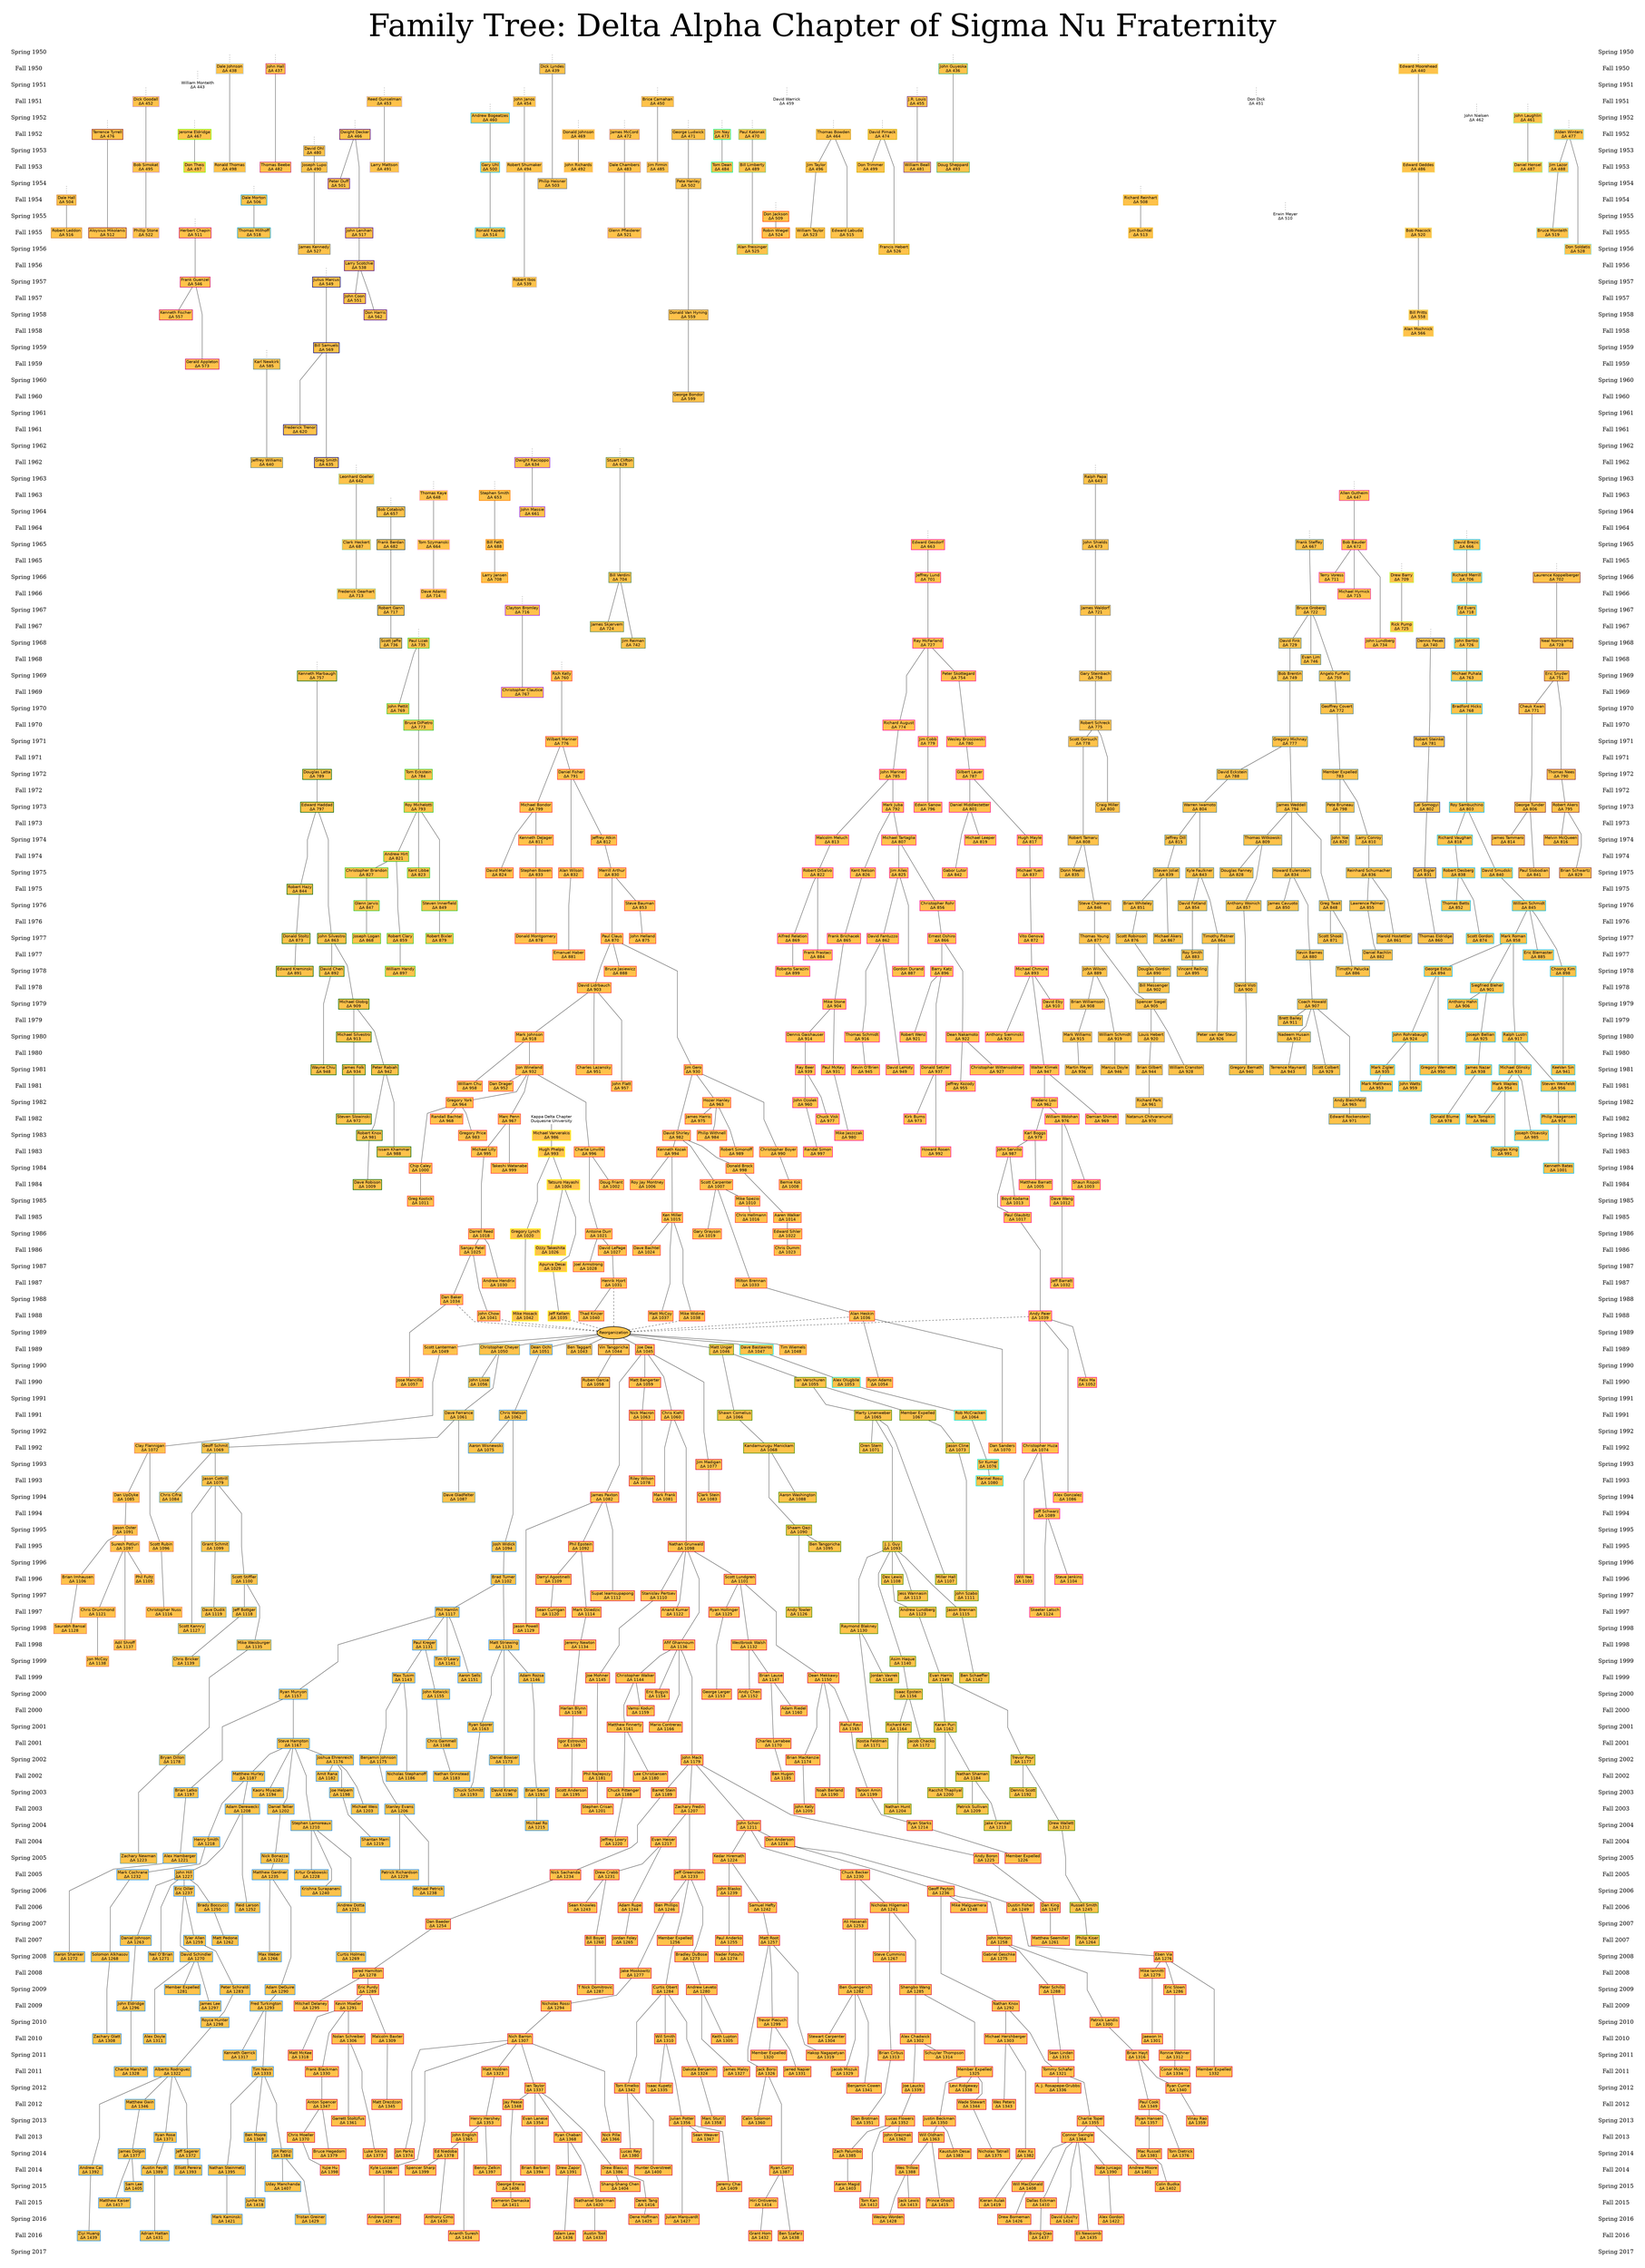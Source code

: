 digraph "family_tree" {
    concentrate=False;
    fontsize="110";
    label="Family Tree: Delta Alpha Chapter of Sigma Nu Fraternity";
    labelloc="t";
    mclimit=64;
    nodesep=".3";
    pad=".5, .5";
    ranksep=".25";
    ratio="compress";
    size="80";
    splines="polyline";
    node [fontname="dejavu sans",height="0.5",margin=".04,.02",penwidth=2,shape="box",style="filled",width="0"];
    edge [arrowhead="none"];
    subgraph "datesL" {
        node [color="none",fontname="dejavu serif",fontsize="20",height="0.55"];
        edge [style="invis"];
        "Spring 1950L" [label="Spring 1950"];
        "Fall 1950L" [label="Fall 1950"];
        "Spring 1951L" [label="Spring 1951"];
        "Fall 1951L" [label="Fall 1951"];
        "Spring 1952L" [label="Spring 1952"];
        "Fall 1952L" [label="Fall 1952"];
        "Spring 1953L" [label="Spring 1953"];
        "Fall 1953L" [label="Fall 1953"];
        "Spring 1954L" [label="Spring 1954"];
        "Fall 1954L" [label="Fall 1954"];
        "Spring 1955L" [label="Spring 1955"];
        "Fall 1955L" [label="Fall 1955"];
        "Spring 1956L" [label="Spring 1956"];
        "Fall 1956L" [label="Fall 1956"];
        "Spring 1957L" [label="Spring 1957"];
        "Fall 1957L" [label="Fall 1957"];
        "Spring 1958L" [label="Spring 1958"];
        "Fall 1958L" [label="Fall 1958"];
        "Spring 1959L" [label="Spring 1959"];
        "Fall 1959L" [label="Fall 1959"];
        "Spring 1960L" [label="Spring 1960"];
        "Fall 1960L" [label="Fall 1960"];
        "Spring 1961L" [label="Spring 1961"];
        "Fall 1961L" [label="Fall 1961"];
        "Spring 1962L" [label="Spring 1962"];
        "Fall 1962L" [label="Fall 1962"];
        "Spring 1963L" [label="Spring 1963"];
        "Fall 1963L" [label="Fall 1963"];
        "Spring 1964L" [label="Spring 1964"];
        "Fall 1964L" [label="Fall 1964"];
        "Spring 1965L" [label="Spring 1965"];
        "Fall 1965L" [label="Fall 1965"];
        "Spring 1966L" [label="Spring 1966"];
        "Fall 1966L" [label="Fall 1966"];
        "Spring 1967L" [label="Spring 1967"];
        "Fall 1967L" [label="Fall 1967"];
        "Spring 1968L" [label="Spring 1968"];
        "Fall 1968L" [label="Fall 1968"];
        "Spring 1969L" [label="Spring 1969"];
        "Fall 1969L" [label="Fall 1969"];
        "Spring 1970L" [label="Spring 1970"];
        "Fall 1970L" [label="Fall 1970"];
        "Spring 1971L" [label="Spring 1971"];
        "Fall 1971L" [label="Fall 1971"];
        "Spring 1972L" [label="Spring 1972"];
        "Fall 1972L" [label="Fall 1972"];
        "Spring 1973L" [label="Spring 1973"];
        "Fall 1973L" [label="Fall 1973"];
        "Spring 1974L" [label="Spring 1974"];
        "Fall 1974L" [label="Fall 1974"];
        "Spring 1975L" [label="Spring 1975"];
        "Fall 1975L" [label="Fall 1975"];
        "Spring 1976L" [label="Spring 1976"];
        "Fall 1976L" [label="Fall 1976"];
        "Spring 1977L" [label="Spring 1977"];
        "Fall 1977L" [label="Fall 1977"];
        "Spring 1978L" [label="Spring 1978"];
        "Fall 1978L" [label="Fall 1978"];
        "Spring 1979L" [label="Spring 1979"];
        "Fall 1979L" [label="Fall 1979"];
        "Spring 1980L" [label="Spring 1980"];
        "Fall 1980L" [label="Fall 1980"];
        "Spring 1981L" [label="Spring 1981"];
        "Fall 1981L" [label="Fall 1981"];
        "Spring 1982L" [label="Spring 1982"];
        "Fall 1982L" [label="Fall 1982"];
        "Spring 1983L" [label="Spring 1983"];
        "Fall 1983L" [label="Fall 1983"];
        "Spring 1984L" [label="Spring 1984"];
        "Fall 1984L" [label="Fall 1984"];
        "Spring 1985L" [label="Spring 1985"];
        "Fall 1985L" [label="Fall 1985"];
        "Spring 1986L" [label="Spring 1986"];
        "Fall 1986L" [label="Fall 1986"];
        "Spring 1987L" [label="Spring 1987"];
        "Fall 1987L" [label="Fall 1987"];
        "Spring 1988L" [label="Spring 1988"];
        "Fall 1988L" [label="Fall 1988"];
        "Spring 1989L" [label="Spring 1989"];
        "Fall 1989L" [label="Fall 1989"];
        "Spring 1990L" [label="Spring 1990"];
        "Fall 1990L" [label="Fall 1990"];
        "Spring 1991L" [label="Spring 1991"];
        "Fall 1991L" [label="Fall 1991"];
        "Spring 1992L" [label="Spring 1992"];
        "Fall 1992L" [label="Fall 1992"];
        "Spring 1993L" [label="Spring 1993"];
        "Fall 1993L" [label="Fall 1993"];
        "Spring 1994L" [label="Spring 1994"];
        "Fall 1994L" [label="Fall 1994"];
        "Spring 1995L" [label="Spring 1995"];
        "Fall 1995L" [label="Fall 1995"];
        "Spring 1996L" [label="Spring 1996"];
        "Fall 1996L" [label="Fall 1996"];
        "Spring 1997L" [label="Spring 1997"];
        "Fall 1997L" [label="Fall 1997"];
        "Spring 1998L" [label="Spring 1998"];
        "Fall 1998L" [label="Fall 1998"];
        "Spring 1999L" [label="Spring 1999"];
        "Fall 1999L" [label="Fall 1999"];
        "Spring 2000L" [label="Spring 2000"];
        "Fall 2000L" [label="Fall 2000"];
        "Spring 2001L" [label="Spring 2001"];
        "Fall 2001L" [label="Fall 2001"];
        "Spring 2002L" [label="Spring 2002"];
        "Fall 2002L" [label="Fall 2002"];
        "Spring 2003L" [label="Spring 2003"];
        "Fall 2003L" [label="Fall 2003"];
        "Spring 2004L" [label="Spring 2004"];
        "Fall 2004L" [label="Fall 2004"];
        "Spring 2005L" [label="Spring 2005"];
        "Fall 2005L" [label="Fall 2005"];
        "Spring 2006L" [label="Spring 2006"];
        "Fall 2006L" [label="Fall 2006"];
        "Spring 2007L" [label="Spring 2007"];
        "Fall 2007L" [label="Fall 2007"];
        "Spring 2008L" [label="Spring 2008"];
        "Fall 2008L" [label="Fall 2008"];
        "Spring 2009L" [label="Spring 2009"];
        "Fall 2009L" [label="Fall 2009"];
        "Spring 2010L" [label="Spring 2010"];
        "Fall 2010L" [label="Fall 2010"];
        "Spring 2011L" [label="Spring 2011"];
        "Fall 2011L" [label="Fall 2011"];
        "Spring 2012L" [label="Spring 2012"];
        "Fall 2012L" [label="Fall 2012"];
        "Spring 2013L" [label="Spring 2013"];
        "Fall 2013L" [label="Fall 2013"];
        "Spring 2014L" [label="Spring 2014"];
        "Fall 2014L" [label="Fall 2014"];
        "Spring 2015L" [label="Spring 2015"];
        "Fall 2015L" [label="Fall 2015"];
        "Spring 2016L" [label="Spring 2016"];
        "Fall 2016L" [label="Fall 2016"];
        "Spring 2017L" [label="Spring 2017"];
        "Spring 1950L" -> "Fall 1950L";
        "Fall 1950L" -> "Spring 1951L";
        "Spring 1951L" -> "Fall 1951L";
        "Fall 1951L" -> "Spring 1952L";
        "Spring 1952L" -> "Fall 1952L";
        "Fall 1952L" -> "Spring 1953L";
        "Spring 1953L" -> "Fall 1953L";
        "Fall 1953L" -> "Spring 1954L";
        "Spring 1954L" -> "Fall 1954L";
        "Fall 1954L" -> "Spring 1955L";
        "Spring 1955L" -> "Fall 1955L";
        "Fall 1955L" -> "Spring 1956L";
        "Spring 1956L" -> "Fall 1956L";
        "Fall 1956L" -> "Spring 1957L";
        "Spring 1957L" -> "Fall 1957L";
        "Fall 1957L" -> "Spring 1958L";
        "Spring 1958L" -> "Fall 1958L";
        "Fall 1958L" -> "Spring 1959L";
        "Spring 1959L" -> "Fall 1959L";
        "Fall 1959L" -> "Spring 1960L";
        "Spring 1960L" -> "Fall 1960L";
        "Fall 1960L" -> "Spring 1961L";
        "Spring 1961L" -> "Fall 1961L";
        "Fall 1961L" -> "Spring 1962L";
        "Spring 1962L" -> "Fall 1962L";
        "Fall 1962L" -> "Spring 1963L";
        "Spring 1963L" -> "Fall 1963L";
        "Fall 1963L" -> "Spring 1964L";
        "Spring 1964L" -> "Fall 1964L";
        "Fall 1964L" -> "Spring 1965L";
        "Spring 1965L" -> "Fall 1965L";
        "Fall 1965L" -> "Spring 1966L";
        "Spring 1966L" -> "Fall 1966L";
        "Fall 1966L" -> "Spring 1967L";
        "Spring 1967L" -> "Fall 1967L";
        "Fall 1967L" -> "Spring 1968L";
        "Spring 1968L" -> "Fall 1968L";
        "Fall 1968L" -> "Spring 1969L";
        "Spring 1969L" -> "Fall 1969L";
        "Fall 1969L" -> "Spring 1970L";
        "Spring 1970L" -> "Fall 1970L";
        "Fall 1970L" -> "Spring 1971L";
        "Spring 1971L" -> "Fall 1971L";
        "Fall 1971L" -> "Spring 1972L";
        "Spring 1972L" -> "Fall 1972L";
        "Fall 1972L" -> "Spring 1973L";
        "Spring 1973L" -> "Fall 1973L";
        "Fall 1973L" -> "Spring 1974L";
        "Spring 1974L" -> "Fall 1974L";
        "Fall 1974L" -> "Spring 1975L";
        "Spring 1975L" -> "Fall 1975L";
        "Fall 1975L" -> "Spring 1976L";
        "Spring 1976L" -> "Fall 1976L";
        "Fall 1976L" -> "Spring 1977L";
        "Spring 1977L" -> "Fall 1977L";
        "Fall 1977L" -> "Spring 1978L";
        "Spring 1978L" -> "Fall 1978L";
        "Fall 1978L" -> "Spring 1979L";
        "Spring 1979L" -> "Fall 1979L";
        "Fall 1979L" -> "Spring 1980L";
        "Spring 1980L" -> "Fall 1980L";
        "Fall 1980L" -> "Spring 1981L";
        "Spring 1981L" -> "Fall 1981L";
        "Fall 1981L" -> "Spring 1982L";
        "Spring 1982L" -> "Fall 1982L";
        "Fall 1982L" -> "Spring 1983L";
        "Spring 1983L" -> "Fall 1983L";
        "Fall 1983L" -> "Spring 1984L";
        "Spring 1984L" -> "Fall 1984L";
        "Fall 1984L" -> "Spring 1985L";
        "Spring 1985L" -> "Fall 1985L";
        "Fall 1985L" -> "Spring 1986L";
        "Spring 1986L" -> "Fall 1986L";
        "Fall 1986L" -> "Spring 1987L";
        "Spring 1987L" -> "Fall 1987L";
        "Fall 1987L" -> "Spring 1988L";
        "Spring 1988L" -> "Fall 1988L";
        "Fall 1988L" -> "Spring 1989L";
        "Spring 1989L" -> "Fall 1989L";
        "Fall 1989L" -> "Spring 1990L";
        "Spring 1990L" -> "Fall 1990L";
        "Fall 1990L" -> "Spring 1991L";
        "Spring 1991L" -> "Fall 1991L";
        "Fall 1991L" -> "Spring 1992L";
        "Spring 1992L" -> "Fall 1992L";
        "Fall 1992L" -> "Spring 1993L";
        "Spring 1993L" -> "Fall 1993L";
        "Fall 1993L" -> "Spring 1994L";
        "Spring 1994L" -> "Fall 1994L";
        "Fall 1994L" -> "Spring 1995L";
        "Spring 1995L" -> "Fall 1995L";
        "Fall 1995L" -> "Spring 1996L";
        "Spring 1996L" -> "Fall 1996L";
        "Fall 1996L" -> "Spring 1997L";
        "Spring 1997L" -> "Fall 1997L";
        "Fall 1997L" -> "Spring 1998L";
        "Spring 1998L" -> "Fall 1998L";
        "Fall 1998L" -> "Spring 1999L";
        "Spring 1999L" -> "Fall 1999L";
        "Fall 1999L" -> "Spring 2000L";
        "Spring 2000L" -> "Fall 2000L";
        "Fall 2000L" -> "Spring 2001L";
        "Spring 2001L" -> "Fall 2001L";
        "Fall 2001L" -> "Spring 2002L";
        "Spring 2002L" -> "Fall 2002L";
        "Fall 2002L" -> "Spring 2003L";
        "Spring 2003L" -> "Fall 2003L";
        "Fall 2003L" -> "Spring 2004L";
        "Spring 2004L" -> "Fall 2004L";
        "Fall 2004L" -> "Spring 2005L";
        "Spring 2005L" -> "Fall 2005L";
        "Fall 2005L" -> "Spring 2006L";
        "Spring 2006L" -> "Fall 2006L";
        "Fall 2006L" -> "Spring 2007L";
        "Spring 2007L" -> "Fall 2007L";
        "Fall 2007L" -> "Spring 2008L";
        "Spring 2008L" -> "Fall 2008L";
        "Fall 2008L" -> "Spring 2009L";
        "Spring 2009L" -> "Fall 2009L";
        "Fall 2009L" -> "Spring 2010L";
        "Spring 2010L" -> "Fall 2010L";
        "Fall 2010L" -> "Spring 2011L";
        "Spring 2011L" -> "Fall 2011L";
        "Fall 2011L" -> "Spring 2012L";
        "Spring 2012L" -> "Fall 2012L";
        "Fall 2012L" -> "Spring 2013L";
        "Spring 2013L" -> "Fall 2013L";
        "Fall 2013L" -> "Spring 2014L";
        "Spring 2014L" -> "Fall 2014L";
        "Fall 2014L" -> "Spring 2015L";
        "Spring 2015L" -> "Fall 2015L";
        "Fall 2015L" -> "Spring 2016L";
        "Spring 2016L" -> "Fall 2016L";
        "Fall 2016L" -> "Spring 2017L";
    }
    subgraph "members" {
        node [fillcolor=".11 .71 1."];
        "504" [color="tan3",label="Dale Hall\nΔΑ 504"];
        "504 Parent" [height="0",style="invis",width="0"];
        "516" [color="tan3",label="Robert Leddon\nΔΑ 516"];
        "476" [color="brown4",label="Terrence Tyrrell\nΔΑ 476"];
        "476 Parent" [height="0",style="invis",width="0"];
        "512" [color="brown4",label="Aloysius Mikolanis\nΔΑ 512"];
        "452" [color="plum3",label="Dick Goodall\nΔΑ 452"];
        "452 Parent" [height="0",style="invis",width="0"];
        "495" [color="plum3",label="Bob Simokat\nΔΑ 495"];
        "522" [color="plum3",label="Phillip Stone\nΔΑ 522"];
        "467" [color="chartreuse1",label="Jerome Eldridge\nΔΑ 467"];
        "467 Parent" [height="0",style="invis",width="0"];
        "497" [color="chartreuse1",label="Don Theis\nΔΑ 497"];
        "511" [color="deeppink3",label="Herbert Chapin\nΔΑ 511"];
        "511 Parent" [height="0",style="invis",width="0"];
        "546" [color="deeppink3",label="Frank Guenzel\nΔΑ 546"];
        "557" [color="deeppink3",label="Kenneth Fischer\nΔΑ 557"];
        "573" [color="deeppink3",label="Gerald Appleton\nΔΑ 573"];
        "585" [color="paleturquoise4",label="Karl Newkirk\nΔΑ 585"];
        "585 Parent" [height="0",style="invis",width="0"];
        "640" [color="paleturquoise4",label="Jeffrey Williams\nΔΑ 640"];
        "549" [color="navy",label="Julius Marcus\nΔΑ 549"];
        "549 Parent" [height="0",style="invis",width="0"];
        "569" [color="navy",label="Bill Samuels\nΔΑ 569"];
        "620" [color="navy",label="Frederick Trenor\nΔΑ 620"];
        "635" [color="navy",label="Greg Smith\nΔΑ 635"];
        "642" [color="darkseagreen3",label="Leonhard Goeller\nΔΑ 642"];
        "642 Parent" [height="0",style="invis",width="0"];
        "687" [color="darkseagreen3",label="Clark Heckert\nΔΑ 687"];
        "713" [color="darkseagreen3",label="Frederick Gearhart\nΔΑ 713"];
        "657" [color="darkslategray",label="Bob Cotabish\nΔΑ 657"];
        "657 Parent" [height="0",style="invis",width="0"];
        "682" [color="darkslategray",label="Frank Berdan\nΔΑ 682"];
        "717" [color="darkslategray",label="Robert Gann\nΔΑ 717"];
        "736" [color="darkslategray",label="Scott Jaffe\nΔΑ 736"];
        "1009" [color="darkgreen",label="Dave Robison\nΔΑ 1009"];
        "757" [color="darkgreen",label="Kenneth Marbaugh\nΔΑ 757"];
        "757 Parent" [height="0",style="invis",width="0"];
        "789" [color="darkgreen",label="Douglas Latta\nΔΑ 789"];
        "797" [color="darkgreen",label="Edward Haddad\nΔΑ 797"];
        "844" [color="darkgreen",label="Robert Hazy\nΔΑ 844"];
        "863" [color="darkgreen",label="John Silvestro\nΔΑ 863"];
        "873" [color="darkgreen",label="Donald Stoltz\nΔΑ 873"];
        "891" [color="darkgreen",label="Edward Kreminski\nΔΑ 891"];
        "892" [color="darkgreen",label="David Chen\nΔΑ 892"];
        "909" [color="darkgreen",label="Michael Globig\nΔΑ 909"];
        "913" [color="darkgreen",label="Michael Silvestro\nΔΑ 913"];
        "934" [color="darkgreen",label="James Folk\nΔΑ 934"];
        "942" [color="darkgreen",label="Peter Rabiah\nΔΑ 942"];
        "948" [color="darkgreen",label="Wayne Chiu\nΔΑ 948"];
        "972" [color="darkgreen",label="Steven Slowinski\nΔΑ 972"];
        "981" [color="darkgreen",label="Robert Knox\nΔΑ 981"];
        "988" [color="darkgreen",label="Issam Khammar\nΔΑ 988"];
        "648" [color="plum1",label="Thomas Kaye\nΔΑ 648"];
        "648 Parent" [height="0",style="invis",width="0"];
        "664" [color="plum1",label="Tom Szymanski\nΔΑ 664"];
        "714" [color="plum1",label="Dave Adams\nΔΑ 714"];
        "506" [color="deepskyblue3",label="Dale Morton\nΔΑ 506"];
        "506 Parent" [height="0",style="invis",width="0"];
        "518" [color="deepskyblue3",label="Thomas Millhoff\nΔΑ 518"];
        "443" [color="dodgerblue1",label="William Monteith\nΔΑ 443",penwidth=0,style="",width=0];
        "443 Parent" [height="0",style="invis",width="0"];
        "438" [color="slategray2",label="Dale Johnson\nΔΑ 438"];
        "438 Parent" [height="0",style="invis",width="0"];
        "498" [color="slategray2",label="Ronald Thomas\nΔΑ 498"];
        "437" [color="violetred3",label="John Hall\nΔΑ 437"];
        "437 Parent" [height="0",style="invis",width="0"];
        "482" [color="violetred3",label="Thomas Beebe\nΔΑ 482"];
        "480" [color="azure4",label="David Ohl\nΔΑ 480"];
        "480 Parent" [height="0",style="invis",width="0"];
        "490" [color="azure4",label="Joseph Lupo\nΔΑ 490"];
        "527" [color="azure4",label="James Kennedy\nΔΑ 527"];
        "466" [color="indigo",label="Dwight Decker\nΔΑ 466"];
        "466 Parent" [height="0",style="invis",width="0"];
        "501" [color="indigo",label="Peter Duff\nΔΑ 501"];
        "517" [color="indigo",label="John Lenihan\nΔΑ 517"];
        "538" [color="indigo",label="Larry Scotchie\nΔΑ 538"];
        "551" [color="indigo",label="John Coon\nΔΑ 551"];
        "562" [color="indigo",label="Don Harris\nΔΑ 562"];
        "453" [color="thistle3",label="Reed Gunselman\nΔΑ 453"];
        "453 Parent" [height="0",style="invis",width="0"];
        "491" [color="thistle3",label="Larry Mattson\nΔΑ 491"];
        "653" [color="darkorange1",label="Stephen Smith\nΔΑ 653"];
        "653 Parent" [height="0",style="invis",width="0"];
        "688" [color="darkorange1",label="Bill Feth\nΔΑ 688"];
        "708" [color="darkorange1",label="Larry Jansen\nΔΑ 708"];
        "460" [color="deepskyblue1",label="Andrew Bogeatzes\nΔΑ 460"];
        "460 Parent" [height="0",style="invis",width="0"];
        "500" [color="deepskyblue1",label="Gary Uhl\nΔΑ 500"];
        "514" [color="deepskyblue1",label="Ronald Kapela\nΔΑ 514"];
        "454" [color="lavenderblush3",label="John Janos\nΔΑ 454"];
        "454 Parent" [height="0",style="invis",width="0"];
        "494" [color="lavenderblush3",label="Robert Shumaker\nΔΑ 494"];
        "539" [color="lavenderblush3",label="Robert Ibos\nΔΑ 539"];
        "439" [color="slategray",label="Dick Lyndes\nΔΑ 439"];
        "439 Parent" [height="0",style="invis",width="0"];
        "503" [color="slategray",label="Philip Heisner\nΔΑ 503"];
        "735" [color="limegreen",label="Paul Lizak\nΔΑ 735"];
        "735 Parent" [height="0",style="invis",width="0"];
        "769" [color="limegreen",label="John Pettit\nΔΑ 769"];
        "773" [color="limegreen",label="Bruce DiPietro\nΔΑ 773"];
        "784" [color="limegreen",label="Tom Eckstein\nΔΑ 784"];
        "793" [color="limegreen",label="Roy Michelotti\nΔΑ 793"];
        "821" [color="limegreen",label="Andrew Hirt\nΔΑ 821"];
        "823" [color="limegreen",label="Kent Libbe\nΔΑ 823"];
        "827" [color="limegreen",label="Christopher Brandon\nΔΑ 827"];
        "847" [color="limegreen",label="Glenn Jarvis\nΔΑ 847"];
        "849" [color="limegreen",label="Steven Innerfield\nΔΑ 849"];
        "859" [color="limegreen",label="Robert Clary\nΔΑ 859"];
        "868" [color="limegreen",label="Joseph Logan\nΔΑ 868"];
        "879" [color="limegreen",label="Robert Bixler\nΔΑ 879"];
        "897" [color="limegreen",label="William Handy\nΔΑ 897"];
        "716" [color="purple",label="Clayton Bromley\nΔΑ 716"];
        "716 Parent" [height="0",style="invis",width="0"];
        "767" [color="purple",label="Christopher Clautice\nΔΑ 767"];
        "634" [color="purple2",label="Dwight Racioppo\nΔΑ 634"];
        "634 Parent" [height="0",style="invis",width="0"];
        "661" [color="purple2",label="John Massie\nΔΑ 661"];
        "469" [color="peachpuff",label="Donald Johnson\nΔΑ 469"];
        "469 Parent" [height="0",style="invis",width="0"];
        "492" [color="peachpuff",label="John Richards\nΔΑ 492"];
        "629" [color="palegreen4",label="Stuart Clifton\nΔΑ 629"];
        "629 Parent" [height="0",style="invis",width="0"];
        "704" [color="palegreen4",label="Bill Verdini\nΔΑ 704"];
        "724" [color="palegreen4",label="James Skjervem\nΔΑ 724"];
        "742" [color="palegreen4",label="Jim Reiman\nΔΑ 742"];
        "472" [color="pink3",label="James McCord\nΔΑ 472"];
        "472 Parent" [height="0",style="invis",width="0"];
        "483" [color="pink3",label="Dale Chambers\nΔΑ 483"];
        "521" [color="pink3",label="Glenn Pfleiderer\nΔΑ 521"];
        "450" [color="burlywood3",label="Brice Carnahan\nΔΑ 450"];
        "450 Parent" [height="0",style="invis",width="0"];
        "485" [color="burlywood3",label="Jim Firmin\nΔΑ 485"];
        "471" [color="wheat4",label="George Ludwick\nΔΑ 471"];
        "471 Parent" [height="0",style="invis",width="0"];
        "502" [color="wheat4",label="Pete Hanley\nΔΑ 502"];
        "559" [color="wheat4",label="Donald Van Hyning\nΔΑ 559"];
        "599" [color="wheat4",label="George Bondor\nΔΑ 599"];
        "1000" [color="brown1",label="Chip Caley\nΔΑ 1000"];
        "1002" [color="brown1",label="Doug Friant\nΔΑ 1002"];
        "1003" [color="deeppink",label="Shaun Rispoli\nΔΑ 1003"];
        "1004" [color="yellow",label="Tatsuro Hayashi\nΔΑ 1004"];
        "1005" [color="deeppink",label="Matthew Barratt\nΔΑ 1005"];
        "1006" [color="brown1",label="Roy Jay Montney\nΔΑ 1006"];
        "1007" [color="brown1",label="Scott Carpenter\nΔΑ 1007"];
        "1008" [color="brown1",label="Bernie Kok\nΔΑ 1008"];
        "1010" [color="brown1",label="Mike Spezio\nΔΑ 1010"];
        "1011" [color="brown1",label="Greg Kostick\nΔΑ 1011"];
        "1012" [color="deeppink",label="Dave Wang\nΔΑ 1012"];
        "1013" [color="deeppink",label="Boyd Kodama\nΔΑ 1013"];
        "1014" [color="brown1",label="Aaren Walker\nΔΑ 1014"];
        "1015" [color="brown1",label="Ken Miller\nΔΑ 1015"];
        "1016" [color="brown1",label="Chris Hellmann\nΔΑ 1016"];
        "1017" [color="deeppink",label="Paul Glaubitz\nΔΑ 1017"];
        "1018" [color="brown1",label="Darrell Reed\nΔΑ 1018"];
        "1019" [color="brown1",label="Gary Grayson\nΔΑ 1019"];
        "1020" [color="yellow",label="Gregory Lynch\nΔΑ 1020"];
        "1021" [color="brown1",label="Antoine Durr\nΔΑ 1021"];
        "1022" [color="brown1",label="Edward Sihler\nΔΑ 1022"];
        "1023" [color="brown1",label="Chris Dumm\nΔΑ 1023"];
        "1024" [color="brown1",label="Dave Bachtel\nΔΑ 1024"];
        "1025" [color="brown1",label="Sanjay Patel\nΔΑ 1025"];
        "1026" [color="yellow",label="Ozzy Takeshita\nΔΑ 1026"];
        "1027" [color="brown1",label="David LePage\nΔΑ 1027"];
        "1028" [color="brown1",label="Joel Armstrong\nΔΑ 1028"];
        "1029" [color="yellow",label="Apurva Desai\nΔΑ 1029"];
        "1030" [color="brown1",label="Andrew Hendrix\nΔΑ 1030"];
        "1031" [color="brown1",label="Henrik Hjort\nΔΑ 1031"];
        "1032" [color="deeppink",label="Jeff Barratt\nΔΑ 1032"];
        "1033" [color="brown1",label="Milton Brennan\nΔΑ 1033"];
        "1034" [color="brown1",label="Dan Baker\nΔΑ 1034"];
        "1035" [color="yellow",label="Jeff Kellam\nΔΑ 1035"];
        "1036" [color="brown1",label="Alan Heskin\nΔΑ 1036"];
        "1037" [color="brown1",label="Matt McCoy\nΔΑ 1037"];
        "1038" [color="brown1",label="Mike Widina\nΔΑ 1038"];
        "1039" [color="deeppink",label="Andy Paier\nΔΑ 1039"];
        "1040" [color="brown1",label="Thad Kinzer\nΔΑ 1040"];
        "1041" [color="brown1",label="John Chow\nΔΑ 1041"];
        "1042" [color="yellow",label="Mike Hosack\nΔΑ 1042"];
        "1043" [color="slategrey",label="Ben Taggart\nΔΑ 1043"];
        "1044" [color="orangered4",label="Vin Tangpricha\nΔΑ 1044"];
        "1045" [color="crimson",label="Joe Dea\nΔΑ 1045"];
        "1046" [color="chartreuse4",label="Matt Unger\nΔΑ 1046"];
        "1047" [color="cyan2",label="Dave Bastawros\nΔΑ 1047"];
        "1048" [color="sienna2",label="Tim Wiemels\nΔΑ 1048"];
        "1049" [color="salmon2",label="Scott Lanterman\nΔΑ 1049"];
        "1050" [color="cadetblue",label="Christopher Cheyer\nΔΑ 1050"];
        "1051" [color="dodgerblue",label="Dean Ochi\nΔΑ 1051"];
        "1052" [color="deeppink",label="Felix Ma\nΔΑ 1052"];
        "1053" [color="cyan2",label="Alex Olugbile\nΔΑ 1053"];
        "1054" [color="brown1",label="Ryon Adams\nΔΑ 1054"];
        "1055" [color="chartreuse4",label="Ian Verschuren\nΔΑ 1055"];
        "1056" [color="cadetblue",label="John Lisse\nΔΑ 1056"];
        "1057" [color="brown1",label="Jose Mancilla\nΔΑ 1057"];
        "1058" [color="orangered4",label="Ruben Garcia\nΔΑ 1058"];
        "1059" [color="crimson",label="Matt Bangerter\nΔΑ 1059"];
        "1060" [color="crimson",label="Chris Kiehl\nΔΑ 1060"];
        "1061" [color="cadetblue",label="Dave Ferrance\nΔΑ 1061"];
        "1062" [color="dodgerblue",label="Chris Watson\nΔΑ 1062"];
        "1063" [color="crimson",label="Nick Macron\nΔΑ 1063"];
        "1064" [color="cyan2",label="Rob McCracken\nΔΑ 1064"];
        "1065" [color="chartreuse4",label="Marty Linenweber\nΔΑ 1065"];
        "1066" [color="chartreuse4",label="Shawn Cornelius\nΔΑ 1066"];
        "1067" [color="chartreuse4",label="Member Expelled\n1067"];
        "1068" [color="chartreuse4",label="Kandamurugu Manickam\nΔΑ 1068"];
        "1069" [color="cadetblue",label="Geoff Schmit\nΔΑ 1069"];
        "1070" [color="brown1",label="Dan Sanders\nΔΑ 1070"];
        "1071" [color="chartreuse4",label="Oren Stern\nΔΑ 1071"];
        "1072" [color="salmon2",label="Clay Flannigan\nΔΑ 1072"];
        "1073" [color="chartreuse4",label="Jason Cline\nΔΑ 1073"];
        "1074" [color="deeppink",label="Christopher Huza\nΔΑ 1074"];
        "1075" [color="dodgerblue",label="Aaron Wisnewski\nΔΑ 1075"];
        "1076" [color="cyan2",label="Sir Kumar\nΔΑ 1076"];
        "1077" [color="crimson",label="Jim Madigan\nΔΑ 1077"];
        "1078" [color="crimson",label="Riley Wilson\nΔΑ 1078"];
        "1079" [color="cadetblue",label="Jason Cottrill\nΔΑ 1079"];
        "1080" [color="cyan2",label="Marinel Rosu\nΔΑ 1080"];
        "1081" [color="crimson",label="Mark Frank\nΔΑ 1081"];
        "1082" [color="crimson",label="James Paxton\nΔΑ 1082"];
        "1083" [color="crimson",label="Clark Stein\nΔΑ 1083"];
        "1084" [color="cadetblue",label="Chris Cifra\nΔΑ 1084"];
        "1085" [color="salmon2",label="Dan UpDyke\nΔΑ 1085"];
        "1086" [color="deeppink",label="Alex Gonzalez\nΔΑ 1086"];
        "1087" [color="cadetblue",label="Dave Gladfelter\nΔΑ 1087"];
        "1088" [color="chartreuse4",label="Aaron Washington\nΔΑ 1088"];
        "1089" [color="deeppink",label="Jeff Schwarz\nΔΑ 1089"];
        "1090" [color="chartreuse4",label="Shaam Qazi\nΔΑ 1090"];
        "1091" [color="salmon2",label="Jason Oster\nΔΑ 1091"];
        "1092" [color="crimson",label="Phil Epstein\nΔΑ 1092"];
        "1093" [color="chartreuse4",label="J. J. Guy\nΔΑ 1093"];
        "1094" [color="dodgerblue",label="Josh Widick\nΔΑ 1094"];
        "1095" [color="chartreuse4",label="Ben Tangpricha\nΔΑ 1095"];
        "1096" [color="salmon2",label="Scott Rubin\nΔΑ 1096"];
        "1097" [color="salmon2",label="Suresh Potluri\nΔΑ 1097"];
        "1098" [color="crimson",label="Nathan Grunwald\nΔΑ 1098"];
        "1099" [color="cadetblue",label="Grant Schmit\nΔΑ 1099"];
        "1100" [color="cadetblue",label="Scott Stiffler\nΔΑ 1100"];
        "1101" [color="crimson",label="Scott Lundgren\nΔΑ 1101"];
        "1102" [color="dodgerblue",label="Brad Turner\nΔΑ 1102"];
        "1103" [color="deeppink",label="Will Yee\nΔΑ 1103"];
        "1104" [color="deeppink",label="Steve Jenkins\nΔΑ 1104"];
        "1105" [color="salmon2",label="Phil Fultz\nΔΑ 1105"];
        "1106" [color="salmon2",label="Brian Imhausen\nΔΑ 1106"];
        "1107" [color="chartreuse4",label="Miller Hall\nΔΑ 1107"];
        "1108" [color="chartreuse4",label="Dex Lewis\nΔΑ 1108"];
        "1109" [color="crimson",label="Darryl Agostinelli\nΔΑ 1109"];
        "1110" [color="crimson",label="Stanislav Pertsev\nΔΑ 1110"];
        "1111" [color="chartreuse4",label="John Szabo\nΔΑ 1111"];
        "1112" [color="crimson",label="Supat Ieamsupapong\nΔΑ 1112"];
        "1113" [color="chartreuse4",label="Jess Wannasin\nΔΑ 1113"];
        "1114" [color="crimson",label="Mark Dziedzic\nΔΑ 1114"];
        "1115" [color="chartreuse4",label="Jason Brennan\nΔΑ 1115"];
        "1116" [color="salmon2",label="Christopher Nuss\nΔΑ 1116"];
        "1117" [color="dodgerblue",label="Phil Hamlin\nΔΑ 1117"];
        "1118" [color="cadetblue",label="Jeff Bottger\nΔΑ 1118"];
        "1119" [color="cadetblue",label="Dave Dudik\nΔΑ 1119"];
        "1120" [color="crimson",label="Sean Currigan\nΔΑ 1120"];
        "1121" [color="salmon2",label="Chris Drummond\nΔΑ 1121"];
        "1122" [color="crimson",label="Anand Kumar\nΔΑ 1122"];
        "1123" [color="chartreuse4",label="Andrew Lundberg\nΔΑ 1123"];
        "1124" [color="deeppink",label="Skeeter Latsch\nΔΑ 1124"];
        "1125" [color="crimson",label="Ryan Hollinger\nΔΑ 1125"];
        "1126" [color="chartreuse4",label="Andy Towler\nΔΑ 1126"];
        "1127" [color="cadetblue",label="Scott Kannry\nΔΑ 1127"];
        "1128" [color="salmon2",label="Saurabh Bansal\nΔΑ 1128"];
        "1129" [color="crimson",label="Jason Powell\nΔΑ 1129"];
        "1130" [color="chartreuse4",label="Raymond Blakney\nΔΑ 1130"];
        "1131" [color="dodgerblue",label="Paul Kreger\nΔΑ 1131"];
        "1132" [color="crimson",label="Westbrook Walsh\nΔΑ 1132"];
        "1133" [color="dodgerblue",label="Matt Striewing\nΔΑ 1133"];
        "1134" [color="crimson",label="Jeremy Newton\nΔΑ 1134"];
        "1135" [color="cadetblue",label="Mike Weisburger\nΔΑ 1135"];
        "1136" [color="crimson",label="Afif Ghannoum\nΔΑ 1136"];
        "1137" [color="salmon2",label="Adil Shroff\nΔΑ 1137"];
        "1138" [color="salmon2",label="Jon McCoy\nΔΑ 1138"];
        "1139" [color="cadetblue",label="Chris Bricker\nΔΑ 1139"];
        "1140" [color="chartreuse4",label="Asim Haque\nΔΑ 1140"];
        "1141" [color="dodgerblue",label="Tim O’Leary\nΔΑ 1141"];
        "1142" [color="chartreuse4",label="Ben Schaeffer\nΔΑ 1142"];
        "1143" [color="dodgerblue",label="Max Tusim\nΔΑ 1143"];
        "1144" [color="crimson",label="Christopher Walker\nΔΑ 1144"];
        "1145" [color="crimson",label="Joe Mohner\nΔΑ 1145"];
        "1146" [color="dodgerblue",label="Adam Rozsa\nΔΑ 1146"];
        "1147" [color="crimson",label="Brian Lause\nΔΑ 1147"];
        "1148" [color="chartreuse4",label="Jordan Vavrek\nΔΑ 1148"];
        "1149" [color="chartreuse4",label="Evan Harris\nΔΑ 1149"];
        "1150" [color="crimson",label="Dean Mekkawy\nΔΑ 1150"];
        "1151" [color="dodgerblue",label="Aaron Sells\nΔΑ 1151"];
        "1152" [color="crimson",label="Andy Chen\nΔΑ 1152"];
        "1153" [color="crimson",label="George Larger\nΔΑ 1153"];
        "1154" [color="crimson",label="Eric Bugyis\nΔΑ 1154"];
        "1155" [color="dodgerblue",label="John Kotwicki\nΔΑ 1155"];
        "1156" [color="chartreuse4",label="Isaac Epstein\nΔΑ 1156"];
        "1157" [color="dodgerblue",label="Ryan Munyon\nΔΑ 1157"];
        "1158" [color="crimson",label="Harlan Blynn\nΔΑ 1158"];
        "1159" [color="crimson",label="Vamsi Koduri\nΔΑ 1159"];
        "1160" [color="crimson",label="Adam Riedel\nΔΑ 1160"];
        "1161" [color="crimson",label="Matthew Finnerty\nΔΑ 1161"];
        "1162" [color="chartreuse4",label="Karan Puri\nΔΑ 1162"];
        "1163" [color="dodgerblue",label="Ryan Sporer\nΔΑ 1163"];
        "1164" [color="chartreuse4",label="Richard Kim\nΔΑ 1164"];
        "1165" [color="crimson",label="Rahul Ravi\nΔΑ 1165"];
        "1166" [color="crimson",label="Mario Contreras\nΔΑ 1166"];
        "1167" [color="dodgerblue",label="Steve Hampton\nΔΑ 1167"];
        "1168" [color="dodgerblue",label="Chris Gammell\nΔΑ 1168"];
        "1169" [color="crimson",label="Igor Estrovich\nΔΑ 1169"];
        "1170" [color="crimson",label="Charles Larrabee\nΔΑ 1170"];
        "1171" [color="chartreuse4",label="Kostia Feldman\nΔΑ 1171"];
        "1172" [color="chartreuse4",label="Jacob Chacko\nΔΑ 1172"];
        "1173" [color="dodgerblue",label="Daniel Bowser\nΔΑ 1173"];
        "1174" [color="crimson",label="Brian MacKenzie\nΔΑ 1174"];
        "1175" [color="dodgerblue",label="Benjamin Johnson\nΔΑ 1175"];
        "1176" [color="dodgerblue",label="Joshua Ehrenreich\nΔΑ 1176"];
        "1177" [color="chartreuse4",label="Trevor Pour\nΔΑ 1177"];
        "1178" [color="cadetblue",label="Bryan Dillon\nΔΑ 1178"];
        "1179" [color="crimson",label="John Mack\nΔΑ 1179"];
        "1180" [color="crimson",label="Lee Christiansen\nΔΑ 1180"];
        "1181" [color="crimson",label="Phil Najlepszy\nΔΑ 1181"];
        "1182" [color="dodgerblue",label="Amit Rana\nΔΑ 1182"];
        "1183" [color="dodgerblue",label="Nathan Grinstead\nΔΑ 1183"];
        "1184" [color="chartreuse4",label="Nathan Shaman\nΔΑ 1184"];
        "1185" [color="crimson",label="Ben Hugon\nΔΑ 1185"];
        "1186" [color="dodgerblue",label="Nicholas Stephanoff\nΔΑ 1186"];
        "1187" [color="dodgerblue",label="Matthew Hurley\nΔΑ 1187"];
        "1188" [color="crimson",label="Chuck Pittenger\nΔΑ 1188"];
        "1189" [color="crimson",label="Barret Stein\nΔΑ 1189"];
        "1190" [color="crimson",label="Noah Berland\nΔΑ 1190"];
        "1191" [color="dodgerblue",label="Brian Sauer\nΔΑ 1191"];
        "1192" [color="chartreuse4",label="Dennis Scott\nΔΑ 1192"];
        "1193" [color="dodgerblue",label="Chuck Schmitt\nΔΑ 1193"];
        "1194" [color="dodgerblue",label="Kaoru Miyazaki\nΔΑ 1194"];
        "1195" [color="crimson",label="Scott Anderson\nΔΑ 1195"];
        "1196" [color="dodgerblue",label="David Kramp\nΔΑ 1196"];
        "1197" [color="dodgerblue",label="Brian Latko\nΔΑ 1197"];
        "1198" [color="dodgerblue",label="Joe Helpern\nΔΑ 1198"];
        "1199" [color="crimson",label="Taroon Amin\nΔΑ 1199"];
        "1200" [color="chartreuse4",label="Racchit Thapliyal\nΔΑ 1200"];
        "1201" [color="crimson",label="Stephen Crisan\nΔΑ 1201"];
        "1202" [color="dodgerblue",label="Daniel Tellier\nΔΑ 1202"];
        "1203" [color="dodgerblue",label="Michael Weis\nΔΑ 1203"];
        "1204" [color="chartreuse4",label="Nathan Hunt\nΔΑ 1204"];
        "1205" [color="crimson",label="John Kelly\nΔΑ 1205"];
        "1206" [color="dodgerblue",label="Stanley Evans\nΔΑ 1206"];
        "1207" [color="crimson",label="Zachary Fredin\nΔΑ 1207"];
        "1208" [color="dodgerblue",label="Adam Derewecki\nΔΑ 1208"];
        "1209" [color="chartreuse4",label="Patrick Sullivan\nΔΑ 1209"];
        "1210" [color="dodgerblue",label="Stephen Lamoreaux\nΔΑ 1210"];
        "1211" [color="crimson",label="John Schori\nΔΑ 1211"];
        "1212" [color="chartreuse4",label="Drew Wallett\nΔΑ 1212"];
        "1213" [color="chartreuse4",label="Jake Crandall\nΔΑ 1213"];
        "1214" [color="crimson",label="Ryan Starks\nΔΑ 1214"];
        "1215" [color="dodgerblue",label="Michael Ro\nΔΑ 1215"];
        "1216" [color="crimson",label="Don Anderson\nΔΑ 1216"];
        "1217" [color="crimson",label="Evan Heiser\nΔΑ 1217"];
        "1218" [color="dodgerblue",label="Henry Smith\nΔΑ 1218"];
        "1219" [color="dodgerblue",label="Shantan Marri\nΔΑ 1219"];
        "1220" [color="crimson",label="Jeffrey Lowry\nΔΑ 1220"];
        "1221" [color="dodgerblue",label="Alex Hamberger\nΔΑ 1221"];
        "1222" [color="dodgerblue",label="Nick Bonazza\nΔΑ 1222"];
        "1223" [color="cadetblue",label="Zachary Newman\nΔΑ 1223"];
        "1224" [color="crimson",label="Kedar Hiremath\nΔΑ 1224"];
        "1225" [color="crimson",label="Andy Boron\nΔΑ 1225"];
        "1226" [color="crimson",label="Member Expelled\n1226"];
        "1227" [color="dodgerblue",label="John Hill\nΔΑ 1227"];
        "1228" [color="dodgerblue",label="Artur Grabowski\nΔΑ 1228"];
        "1229" [color="dodgerblue",label="Patrick Richardson\nΔΑ 1229"];
        "1230" [color="crimson",label="Chuck Becker\nΔΑ 1230"];
        "1231" [color="crimson",label="Drew Crabb\nΔΑ 1231"];
        "1232" [color="dodgerblue",label="Mark Cochrane\nΔΑ 1232"];
        "1233" [color="crimson",label="Jeff Greenstein\nΔΑ 1233"];
        "1234" [color="crimson",label="Nick Sachanda\nΔΑ 1234"];
        "1235" [color="dodgerblue",label="Matthew Gardner\nΔΑ 1235"];
        "1236" [color="crimson",label="Geoff Peyton\nΔΑ 1236"];
        "1237" [color="dodgerblue",label="Eric Diller\nΔΑ 1237"];
        "1238" [color="dodgerblue",label="Michael Petrick\nΔΑ 1238"];
        "1239" [color="crimson",label="John Blasko\nΔΑ 1239"];
        "1240" [color="dodgerblue",label="Krishna Surapaneni\nΔΑ 1240"];
        "1241" [color="crimson",label="Nicholas Hilgeman\nΔΑ 1241"];
        "1242" [color="crimson",label="Samuel Hefty\nΔΑ 1242"];
        "1243" [color="crimson",label="Sean Knowles\nΔΑ 1243"];
        "1244" [color="crimson",label="Adam Rupe\nΔΑ 1244"];
        "1245" [color="chartreuse4",label="Russell Smith\nΔΑ 1245"];
        "1246" [color="crimson",label="Ben Phillips\nΔΑ 1246"];
        "1247" [color="crimson",label="Dan King\nΔΑ 1247"];
        "1248" [color="crimson",label="Mike Malguarnera\nΔΑ 1248"];
        "1249" [color="crimson",label="Dustin Fisher\nΔΑ 1249"];
        "1250" [color="dodgerblue",label="Brady Boccucci\nΔΑ 1250"];
        "1251" [color="dodgerblue",label="Andrew Dotta\nΔΑ 1251"];
        "1252" [color="dodgerblue",label="Reid Larson\nΔΑ 1252"];
        "1253" [color="crimson",label="Ali Hasanali\nΔΑ 1253"];
        "1254" [color="crimson",label="Dan Baeder\nΔΑ 1254"];
        "1255" [color="crimson",label="Paul Anderko\nΔΑ 1255"];
        "1256" [color="crimson",label="Member Expelled\n1256"];
        "1257" [color="crimson",label="Matt Root\nΔΑ 1257"];
        "1258" [color="crimson",label="John Horton\nΔΑ 1258"];
        "1259" [color="dodgerblue",label="Tyler Allen\nΔΑ 1259"];
        "1260" [color="crimson",label="Bill Boyer\nΔΑ 1260"];
        "1261" [color="crimson",label="Matthew Seemiller\nΔΑ 1261"];
        "1262" [color="dodgerblue",label="Matt Pedone\nΔΑ 1262"];
        "1263" [color="dodgerblue",label="Daniel Johnson\nΔΑ 1263"];
        "1264" [color="chartreuse4",label="Philip Kiser\nΔΑ 1264"];
        "1265" [color="crimson",label="Jordan Foley\nΔΑ 1265"];
        "1266" [color="dodgerblue",label="Max Weber\nΔΑ 1266"];
        "1267" [color="crimson",label="Steve Cummins\nΔΑ 1267"];
        "1268" [color="dodgerblue",label="Solomon Alkhasov\nΔΑ 1268"];
        "1269" [color="dodgerblue",label="Curtis Holmes\nΔΑ 1269"];
        "1270" [color="dodgerblue",label="David Schindler\nΔΑ 1270"];
        "1271" [color="dodgerblue",label="Neil O’Brian\nΔΑ 1271"];
        "1272" [color="dodgerblue",label="Aaron Shanker\nΔΑ 1272"];
        "1273" [color="crimson",label="Bradley DuBose\nΔΑ 1273"];
        "1274" [color="crimson",label="Nader Fotouhi\nΔΑ 1274"];
        "1275" [color="crimson",label="Gabriel Geschke\nΔΑ 1275"];
        "1276" [color="crimson",label="Eben Via\nΔΑ 1276"];
        "1277" [color="crimson",label="Jake Moskowitz\nΔΑ 1277"];
        "1278" [color="crimson",label="Jared Hamilton\nΔΑ 1278"];
        "1279" [color="crimson",label="Mike Iannitti\nΔΑ 1279"];
        "1280" [color="crimson",label="Andrew Leveto\nΔΑ 1280"];
        "1281" [color="dodgerblue",label="Member Expelled\n1281"];
        "1282" [color="crimson",label="Ben Guengerich\nΔΑ 1282"];
        "1283" [color="dodgerblue",label="Peter Schiraldi\nΔΑ 1283"];
        "1284" [color="crimson",label="Curtis Obert\nΔΑ 1284"];
        "1285" [color="crimson",label="Shengbo Wang\nΔΑ 1285"];
        "1286" [color="crimson",label="Eric Slown\nΔΑ 1286"];
        "1287" [color="crimson",label="T Nick Domitrovic\nΔΑ 1287"];
        "1288" [color="crimson",label="Peter Schillo\nΔΑ 1288"];
        "1289" [color="crimson",label="Eric Purdy\nΔΑ 1289"];
        "1290" [color="dodgerblue",label="Adam DeGuire\nΔΑ 1290"];
        "1291" [color="crimson",label="Kevin Moeller\nΔΑ 1291"];
        "1292" [color="crimson",label="Nathan Knox\nΔΑ 1292"];
        "1293" [color="dodgerblue",label="Fred Turkington\nΔΑ 1293"];
        "1294" [color="crimson",label="Nicholas Rossi\nΔΑ 1294"];
        "1295" [color="crimson",label="Mitchell Delaney\nΔΑ 1295"];
        "1296" [color="dodgerblue",label="John Eldridge\nΔΑ 1296"];
        "1297" [color="dodgerblue",label="James Lee\nΔΑ 1297"];
        "1298" [color="dodgerblue",label="Royce Hunter\nΔΑ 1298"];
        "1299" [color="crimson",label="Trevor Piecuch\nΔΑ 1299"];
        "1300" [color="crimson",label="Patrick Landis\nΔΑ 1300"];
        "1301" [color="crimson",label="Jaewon In\nΔΑ 1301"];
        "1302" [color="crimson",label="Alex Chadwick\nΔΑ 1302"];
        "1303" [color="crimson",label="Michael Hershberger\nΔΑ 1303"];
        "1304" [color="crimson",label="Stewart Carpenter\nΔΑ 1304"];
        "1305" [color="crimson",label="Keith Lupton\nΔΑ 1305"];
        "1306" [color="crimson",label="Nolan Schreiber\nΔΑ 1306"];
        "1307" [color="crimson",label="Nich Barron\nΔΑ 1307"];
        "1308" [color="dodgerblue",label="Zachary Glatt\nΔΑ 1308"];
        "1309" [color="crimson",label="Malcolm Baxter\nΔΑ 1309"];
        "1310" [color="crimson",label="Will Smith\nΔΑ 1310"];
        "1311" [color="dodgerblue",label="Alex Doyle\nΔΑ 1311"];
        "1312" [color="crimson",label="Ronnie Wehner\nΔΑ 1312"];
        "1313" [color="crimson",label="Brian Cirbus\nΔΑ 1313"];
        "1314" [color="crimson",label="Schuyler Thompson\nΔΑ 1314"];
        "1315" [color="crimson",label="Sean Linden\nΔΑ 1315"];
        "1316" [color="crimson",label="Brian Hayt\nΔΑ 1316"];
        "1317" [color="dodgerblue",label="Kenneth Gerrick\nΔΑ 1317"];
        "1318" [color="crimson",label="Matt McKee\nΔΑ 1318"];
        "1319" [color="crimson",label="Hakop Nagapetyan\nΔΑ 1319"];
        "1320" [color="crimson",label="Member Expelled\n1320"];
        "1321" [color="crimson",label="Tommy Schafer\nΔΑ 1321"];
        "1322" [color="dodgerblue",label="Alberto Rodriguez\nΔΑ 1322"];
        "1323" [color="crimson",label="Matt Holdren\nΔΑ 1323"];
        "1324" [color="crimson",label="Dakota Benjamin\nΔΑ 1324"];
        "1325" [color="crimson",label="Member Expelled\n1325"];
        "1326" [color="crimson",label="Jack Borsi\nΔΑ 1326"];
        "1327" [color="crimson",label="James Maloy\nΔΑ 1327"];
        "1328" [color="dodgerblue",label="Charlie Marshall\nΔΑ 1328"];
        "1329" [color="crimson",label="Jacob Miszuk\nΔΑ 1329"];
        "1330" [color="crimson",label="Frank Blackman\nΔΑ 1330"];
        "1331" [color="crimson",label="Jarred Napier\nΔΑ 1331"];
        "1332" [color="crimson",label="Member Expelled\n1332"];
        "1333" [color="dodgerblue",label="Tim Nevin\nΔΑ 1333"];
        "1334" [color="crimson",label="Conor McAvoy\nΔΑ 1334"];
        "1335" [color="crimson",label="Isaac Kupetz\nΔΑ 1335"];
        "1336" [color="crimson",label="A. J. Rosapepe-Grubbs\nΔΑ 1336"];
        "1337" [color="crimson",label="Ian Taylor\nΔΑ 1337"];
        "1338" [color="crimson",label="Levi Ridgeway\nΔΑ 1338"];
        "1339" [color="crimson",label="Joe Laucks\nΔΑ 1339"];
        "1340" [color="crimson",label="Ryan Currie\nΔΑ 1340"];
        "1341" [color="crimson",label="Benjamin Cowen\nΔΑ 1341"];
        "1342" [color="crimson",label="Tom Emelko\nΔΑ 1342"];
        "1343" [color="crimson",label="Wes Peters\nΔΑ 1343"];
        "1344" [color="crimson",label="Wade Stewart\nΔΑ 1344"];
        "1345" [color="crimson",label="Matt Drezdzon\nΔΑ 1345"];
        "1346" [color="dodgerblue",label="Matthew Gwin\nΔΑ 1346"];
        "1347" [color="crimson",label="Anton Spencer\nΔΑ 1347"];
        "1348" [color="crimson",label="Jay Pease\nΔΑ 1348"];
        "1349" [color="crimson",label="Paul Cook\nΔΑ 1349"];
        "1350" [color="crimson",label="Justin Beckman\nΔΑ 1350"];
        "1351" [color="crimson",label="Dan Brotman\nΔΑ 1351"];
        "1352" [color="crimson",label="Lucas Flowers\nΔΑ 1352"];
        "1353" [color="crimson",label="Henry Hershey\nΔΑ 1353"];
        "1354" [color="crimson",label="Evan Lanese\nΔΑ 1354"];
        "1355" [color="crimson",label="Charlie Topel\nΔΑ 1355"];
        "1356" [color="crimson",label="Julian Potter\nΔΑ 1356"];
        "1357" [color="crimson",label="Ryan Hansen\nΔΑ 1357"];
        "1358" [color="crimson",label="Marc Sturzl\nΔΑ 1358"];
        "1359" [color="crimson",label="Vinay Rao\nΔΑ 1359"];
        "1360" [color="crimson",label="Calin Solomon\nΔΑ 1360"];
        "1361" [color="crimson",label="Garrett Stoltzfus\nΔΑ 1361"];
        "1362" [color="crimson",label="John Grezmak\nΔΑ 1362"];
        "1363" [color="crimson",label="Will Oldham\nΔΑ 1363"];
        "1364" [color="crimson",label="Connor Swingle\nΔΑ 1364"];
        "1365" [color="crimson",label="John English\nΔΑ 1365"];
        "1366" [color="crimson",label="Nick Pilla\nΔΑ 1366"];
        "1367" [color="crimson",label="Sean Weaver\nΔΑ 1367"];
        "1368" [color="crimson",label="Ryan Chaban\nΔΑ 1368"];
        "1369" [color="dodgerblue",label="Ben Moore\nΔΑ 1369"];
        "1370" [color="crimson",label="Chris Moeller\nΔΑ 1370"];
        "1371" [color="dodgerblue",label="Ryan Rose\nΔΑ 1371"];
        "1372" [color="dodgerblue",label="Jeff Sagerer\nΔΑ 1372"];
        "1373" [color="crimson",label="Luke Sikina\nΔΑ 1373"];
        "1374" [color="crimson",label="Jon Parks\nΔΑ 1374"];
        "1375" [color="crimson",label="Nicholas Tatnall\nΔΑ 1375"];
        "1376" [color="crimson",label="Tom Dietrick\nΔΑ 1376"];
        "1377" [color="dodgerblue",label="James Dolgin\nΔΑ 1377"];
        "1378" [color="crimson",label="Ed Niedoba\nΔΑ 1378"];
        "1379" [color="crimson",label="Bruce Hegedorn\nΔΑ 1379"];
        "1380" [color="crimson",label="Lucas Rey\nΔΑ 1380"];
        "1381" [color="crimson",label="Mac Russell\nΔΑ 1381"];
        "1382" [color="crimson",label="Alex Xu\nΔΑ 1382"];
        "1383" [color="crimson",label="Kaustubh Desai\nΔΑ 1383"];
        "1384" [color="dodgerblue",label="Jim Patrizi\nΔΑ 1384"];
        "1385" [color="crimson",label="Zach Palumbo\nΔΑ 1385"];
        "1386" [color="crimson",label="Drew Blasius\nΔΑ 1386"];
        "1387" [color="crimson",label="Ryan Curry\nΔΑ 1387"];
        "1388" [color="crimson",label="Wes Trillow\nΔΑ 1388"];
        "1389" [color="dodgerblue",label="Austin Feydt\nΔΑ 1389"];
        "1390" [color="crimson",label="Nate Jurcago\nΔΑ 1390"];
        "1391" [color="crimson",label="Drew Zapor\nΔΑ 1391"];
        "1392" [color="dodgerblue",label="Andrew Cai\nΔΑ 1392"];
        "1393" [color="dodgerblue",label="Elliott Pereira\nΔΑ 1393"];
        "1394" [color="crimson",label="Brian Barbieri\nΔΑ 1394"];
        "1395" [color="dodgerblue",label="Nathan Steinmetz\nΔΑ 1395"];
        "1396" [color="crimson",label="Kyle Luccasen\nΔΑ 1396"];
        "1397" [color="crimson",label="Benny Zelkin\nΔΑ 1397"];
        "1398" [color="crimson",label="Yujie Hu\nΔΑ 1398"];
        "1399" [color="crimson",label="Spencer Sharp\nΔΑ 1399"];
        "1400" [color="crimson",label="Hunter Overstreet\nΔΑ 1400"];
        "1401" [color="crimson",label="Andrew Moore\nΔΑ 1401"];
        "1402" [color="crimson",label="Colin Budka\nΔΑ 1402"];
        "1403" [color="crimson",label="Aaron Magid\nΔΑ 1403"];
        "1404" [color="crimson",label="Shang-Shang Chen\nΔΑ 1404"];
        "1405" [color="dodgerblue",label="Sam Lee\nΔΑ 1405"];
        "1406" [color="crimson",label="George Enwia\nΔΑ 1406"];
        "1407" [color="dodgerblue",label="Uday Manchanda\nΔΑ 1407"];
        "1408" [color="crimson",label="Will MacDonald\nΔΑ 1408"];
        "1409" [color="crimson",label="Jeremy Chai\nΔΑ 1409"];
        "1410" [color="crimson",label="Dallas Eckman\nΔΑ 1410"];
        "1411" [color="crimson",label="Kameron Damaska\nΔΑ 1411"];
        "1412" [color="crimson",label="Tom Kan\nΔΑ 1412"];
        "1413" [color="crimson",label="Jack Lewis\nΔΑ 1413"];
        "1414" [color="crimson",label="Hiri Ontiveros\nΔΑ 1414"];
        "1415" [color="crimson",label="Prince Ghosh\nΔΑ 1415"];
        "1416" [color="crimson",label="Derek Tang\nΔΑ 1416"];
        "1417" [color="dodgerblue",label="Matthew Kaiser\nΔΑ 1417"];
        "1418" [color="dodgerblue",label="Junhe Hu\nΔΑ 1418"];
        "1419" [color="crimson",label="Kieran Aulak\nΔΑ 1419"];
        "1420" [color="crimson",label="Nathaniel Starkman\nΔΑ 1420"];
        "1421" [color="dodgerblue",label="Mark Kaminski\nΔΑ 1421"];
        "1422" [color="crimson",label="Alex Gordon\nΔΑ 1422"];
        "1423" [color="crimson",label="Andrew Jimenez\nΔΑ 1423"];
        "1424" [color="crimson",label="David Lituchy\nΔΑ 1424"];
        "1425" [color="crimson",label="Dene Hoffman\nΔΑ 1425"];
        "1426" [color="crimson",label="Drew Borneman\nΔΑ 1426"];
        "1427" [color="crimson",label="Julian Marquardt\nΔΑ 1427"];
        "1428" [color="crimson",label="Wesley Worden\nΔΑ 1428"];
        "1429" [color="dodgerblue",label="Tristan Greiner\nΔΑ 1429"];
        "1430" [color="crimson",label="Anthony Cimo\nΔΑ 1430"];
        "1431" [color="dodgerblue",label="Adrian Hattan\nΔΑ 1431"];
        "1432" [color="crimson",label="Grant Hom\nΔΑ 1432"];
        "1433" [color="crimson",label="Austin Toot\nΔΑ 1433"];
        "1434" [color="crimson",label="Ananth Suresh\nΔΑ 1434"];
        "1435" [color="crimson",label="Eli Newcomb\nΔΑ 1435"];
        "1436" [color="crimson",label="Adam Law\nΔΑ 1436"];
        "1437" [color="crimson",label="Bixing Qiao\nΔΑ 1437"];
        "1438" [color="crimson",label="Ben Szafarz\nΔΑ 1438"];
        "1439" [color="dodgerblue",label="Ziyi Huang\nΔΑ 1439"];
        "663" [color="deeppink",label="Edward Gesdorf\nΔΑ 663"];
        "663 Parent" [height="0",style="invis",width="0"];
        "701" [color="deeppink",label="Jeffrey Lund\nΔΑ 701"];
        "727" [color="deeppink",label="Ray McFarland\nΔΑ 727"];
        "754" [color="deeppink",label="Peter Skottegard\nΔΑ 754"];
        "760" [color="brown1",label="Rich Kelly\nΔΑ 760"];
        "760 Parent" [height="0",style="invis",width="0"];
        "774" [color="deeppink",label="Richard August\nΔΑ 774"];
        "776" [color="brown1",label="Wilbert Mariner\nΔΑ 776"];
        "779" [color="deeppink",label="Jim Cobb\nΔΑ 779"];
        "780" [color="deeppink",label="Wesley Brzozowski\nΔΑ 780"];
        "785" [color="deeppink",label="John Mariner\nΔΑ 785"];
        "787" [color="deeppink",label="Gilbert Lauer\nΔΑ 787"];
        "791" [color="brown1",label="Daniel Fisher\nΔΑ 791"];
        "792" [color="deeppink",label="Mark Juba\nΔΑ 792"];
        "796" [color="deeppink",label="Edwin Sanow\nΔΑ 796"];
        "799" [color="brown1",label="Michael Bondor\nΔΑ 799"];
        "801" [color="deeppink",label="Daniel Middlestetter\nΔΑ 801"];
        "807" [color="deeppink",label="Michael Tartaglia\nΔΑ 807"];
        "811" [color="brown1",label="Kenneth DeJager\nΔΑ 811"];
        "812" [color="brown1",label="Jeffrey Atkin\nΔΑ 812"];
        "813" [color="deeppink",label="Malcolm Meluch\nΔΑ 813"];
        "817" [color="deeppink",label="Hugh Mayle\nΔΑ 817"];
        "819" [color="deeppink",label="Michael Leeper\nΔΑ 819"];
        "822" [color="deeppink",label="Robert DiSalvo\nΔΑ 822"];
        "824" [color="brown1",label="David Mahler\nΔΑ 824"];
        "825" [color="deeppink",label="Jim Ailes\nΔΑ 825"];
        "826" [color="deeppink",label="Kent Nelson\nΔΑ 826"];
        "830" [color="brown1",label="Merrill Arthur\nΔΑ 830"];
        "832" [color="brown1",label="Alan Wilson\nΔΑ 832"];
        "833" [color="brown1",label="Stephen Bowen\nΔΑ 833"];
        "837" [color="deeppink",label="Michael Yuen\nΔΑ 837"];
        "842" [color="deeppink",label="Gabor Lutor\nΔΑ 842"];
        "853" [color="brown1",label="Steve Bauman\nΔΑ 853"];
        "856" [color="deeppink",label="Christopher Rohr\nΔΑ 856"];
        "862" [color="deeppink",label="David Fantuzzo\nΔΑ 862"];
        "865" [color="deeppink",label="Frank Brichacek\nΔΑ 865"];
        "866" [color="deeppink",label="Ernest Oshiro\nΔΑ 866"];
        "869" [color="deeppink",label="Alfred Relation\nΔΑ 869"];
        "870" [color="brown1",label="Paul Claus\nΔΑ 870"];
        "872" [color="deeppink",label="Vito Genova\nΔΑ 872"];
        "875" [color="brown1",label="John Helland\nΔΑ 875"];
        "878" [color="brown1",label="Donald Montgomery\nΔΑ 878"];
        "881" [color="brown1",label="Emanuel Haber\nΔΑ 881"];
        "884" [color="deeppink",label="Frank Frastaci\nΔΑ 884"];
        "887" [color="deeppink",label="Gordon Durand\nΔΑ 887"];
        "888" [color="brown1",label="Bruce Jasiewicz\nΔΑ 888"];
        "893" [color="deeppink",label="Michael Chmura\nΔΑ 893"];
        "896" [color="deeppink",label="Barry Katz\nΔΑ 896"];
        "899" [color="deeppink",label="Roberto Sarazini\nΔΑ 899"];
        "903" [color="brown1",label="David Lidrbauch\nΔΑ 903"];
        "904" [color="deeppink",label="Mike Stone\nΔΑ 904"];
        "910" [color="deeppink",label="David Eby\nΔΑ 910"];
        "914" [color="deeppink",label="Dennis Gaishauser\nΔΑ 914"];
        "916" [color="deeppink",label="Thomas Schmidt\nΔΑ 916"];
        "918" [color="brown1",label="Mark Johnson\nΔΑ 918"];
        "921" [color="deeppink",label="Robert Wenz\nΔΑ 921"];
        "922" [color="deeppink",label="Dean Nakamoto\nΔΑ 922"];
        "923" [color="deeppink",label="Anthony Sieminski\nΔΑ 923"];
        "927" [color="deeppink",label="Christopher Wittensoldner\nΔΑ 927"];
        "930" [color="brown1",label="Jim Gero\nΔΑ 930"];
        "931" [color="deeppink",label="Paul McKey\nΔΑ 931"];
        "932" [color="brown1",label="Jon Wineland\nΔΑ 932"];
        "937" [color="deeppink",label="Donald Setzler\nΔΑ 937"];
        "939" [color="deeppink",label="Ray Beer\nΔΑ 939"];
        "945" [color="deeppink",label="Kevin O'Brien\nΔΑ 945"];
        "947" [color="deeppink",label="Walter Klimek\nΔΑ 947"];
        "949" [color="deeppink",label="David LeHoty\nΔΑ 949"];
        "951" [color="brown1",label="Charles Lazansky\nΔΑ 951"];
        "952" [color="brown1",label="Dan Drager\nΔΑ 952"];
        "955" [color="deeppink",label="Jeffrey Kozody\nΔΑ 955"];
        "957" [color="brown1",label="John Flatt\nΔΑ 957"];
        "958" [color="brown1",label="William Chu\nΔΑ 958"];
        "960" [color="deeppink",label="John Ozolek\nΔΑ 960"];
        "962" [color="deeppink",label="Frederic Losi\nΔΑ 962"];
        "963" [color="brown1",label="Hozer Hanley\nΔΑ 963"];
        "964" [color="brown1",label="Gregory York\nΔΑ 964"];
        "967" [color="brown1",label="Marc Penn\nΔΑ 967"];
        "968" [color="brown1",label="Randall Bachtel\nΔΑ 968"];
        "969" [color="deeppink",label="Damian Shimek\nΔΑ 969"];
        "973" [color="deeppink",label="Kirk Burns\nΔΑ 973"];
        "975" [color="brown1",label="James Harris\nΔΑ 975"];
        "976" [color="deeppink",label="William Wolohan\nΔΑ 976"];
        "977" [color="deeppink",label="Chuck Visk\nΔΑ 977"];
        "979" [color="deeppink",label="Karl Boggs\nΔΑ 979"];
        "980" [color="deeppink",label="Mike Jaszczak\nΔΑ 980"];
        "982" [color="brown1",label="David Shirley\nΔΑ 982"];
        "983" [color="brown1",label="Gregory Price\nΔΑ 983"];
        "984" [color="brown1",label="Philip Withnell\nΔΑ 984"];
        "986" [color="yellow",label="Michael Varverakis\nΔΑ 986"];
        "987" [color="deeppink",label="John Servilio\nΔΑ 987"];
        "989" [color="brown1",label="Robert Simonoff\nΔΑ 989"];
        "990" [color="brown1",label="Christopher Boyer\nΔΑ 990"];
        "992" [color="deeppink",label="Howard Rosen\nΔΑ 992"];
        "993" [color="yellow",label="Hugh Phelps\nΔΑ 993"];
        "994" [color="brown1",label="Kenneth Kozak\nΔΑ 994"];
        "995" [color="brown1",label="Michael Lilly\nΔΑ 995"];
        "996" [color="brown1",label="Charlie Linville\nΔΑ 996"];
        "997" [color="deeppink",label="Randel Simon\nΔΑ 997"];
        "998" [color="brown1",label="Donald Brock\nΔΑ 998"];
        "999" [color="brown1",label="Takeshi Watanabe\nΔΑ 999"];
        "Kappa Delta" [color="none",fillcolor="none",label="Kappa Delta Chapter\nDuquesne University"];
        "Reorganization" [height="0.6",label="Reorganization",shape="oval"];
        "473" [color="mediumspringgreen",label="Jim Nay\nΔΑ 473"];
        "473 Parent" [height="0",style="invis",width="0"];
        "484" [color="mediumspringgreen",label="Tom Dean\nΔΑ 484"];
        "470" [color="palegreen3",label="Paul Katonak\nΔΑ 470"];
        "470 Parent" [height="0",style="invis",width="0"];
        "489" [color="palegreen3",label="Bill Limberty\nΔΑ 489"];
        "525" [color="palegreen3",label="Alan Freisinger\nΔΑ 525"];
        "459" [color="blueviolet",label="David Warrick\nΔΑ 459",penwidth=0,style="",width=0];
        "459 Parent" [height="0",style="invis",width="0"];
        "643" [color="ivory4",label="Ralph Papa\nΔΑ 643"];
        "643 Parent" [height="0",style="invis",width="0"];
        "673" [color="ivory4",label="John Shields\nΔΑ 673"];
        "721" [color="ivory4",label="James Waldorf\nΔΑ 721"];
        "758" [color="ivory4",label="Gary Steinbach\nΔΑ 758"];
        "775" [color="ivory4",label="Robert Schreck\nΔΑ 775"];
        "778" [color="ivory4",label="Scott Gorsuch\nΔΑ 778"];
        "800" [color="ivory4",label="Craig Miller\nΔΑ 800"];
        "808" [color="ivory4",label="Robert Tamaru\nΔΑ 808"];
        "835" [color="ivory4",label="Donn Meehl\nΔΑ 835"];
        "846" [color="ivory4",label="Steve Chalmers\nΔΑ 846"];
        "877" [color="ivory4",label="Thomas Young\nΔΑ 877"];
        "889" [color="ivory4",label="John Wilson\nΔΑ 889"];
        "905" [color="ivory4",label="Spencer Siegel\nΔΑ 905"];
        "908" [color="ivory4",label="Brian Williamson\nΔΑ 908"];
        "915" [color="ivory4",label="Mark Williams\nΔΑ 915"];
        "919" [color="ivory4",label="William Schmidt\nΔΑ 919"];
        "920" [color="ivory4",label="Louis Hebert\nΔΑ 920"];
        "928" [color="ivory4",label="William Cranston\nΔΑ 928"];
        "936" [color="ivory4",label="Martin Meyer\nΔΑ 936"];
        "944" [color="ivory4",label="Brian Gilbert\nΔΑ 944"];
        "946" [color="ivory4",label="Marcus Doyle\nΔΑ 946"];
        "961" [color="ivory4",label="Richard Park\nΔΑ 961"];
        "970" [color="ivory4",label="Natanun Chitvaranund\nΔΑ 970"];
        "667" [color="cadetblue4",label="Frank Steffey\nΔΑ 667"];
        "667 Parent" [height="0",style="invis",width="0"];
        "722" [color="cadetblue4",label="Bruce Groberg\nΔΑ 722"];
        "729" [color="cadetblue4",label="David Fink\nΔΑ 729"];
        "746" [color="cadetblue4",label="Evan Lim\nΔΑ 746"];
        "749" [color="cadetblue4",label="Bob Brentin\nΔΑ 749"];
        "759" [color="cadetblue4",label="Angelo Furfaro\nΔΑ 759"];
        "772" [color="cadetblue4",label="Geoffrey Covert\nΔΑ 772"];
        "777" [color="cadetblue4",label="Gregory Michnay\nΔΑ 777"];
        "783" [color="cadetblue4",label="Member Expelled\n783"];
        "788" [color="cadetblue4",label="David Eckstein\nΔΑ 788"];
        "794" [color="cadetblue4",label="James Weddell\nΔΑ 794"];
        "798" [color="cadetblue4",label="Pete Bruneau\nΔΑ 798"];
        "804" [color="cadetblue4",label="Warren Iwamoto\nΔΑ 804"];
        "809" [color="cadetblue4",label="Thomas Witkowski\nΔΑ 809"];
        "810" [color="cadetblue4",label="Larry Conroy\nΔΑ 810"];
        "815" [color="cadetblue4",label="Jeffrey Dill\nΔΑ 815"];
        "820" [color="cadetblue4",label="John Yoe\nΔΑ 820"];
        "828" [color="cadetblue4",label="Douglas Fanney\nΔΑ 828"];
        "834" [color="cadetblue4",label="Howard Eulenstein\nΔΑ 834"];
        "836" [color="cadetblue4",label="Reinhard Schumacher\nΔΑ 836"];
        "839" [color="cadetblue4",label="Steven Joliat\nΔΑ 839"];
        "843" [color="cadetblue4",label="Kyle Faulkner\nΔΑ 843"];
        "848" [color="cadetblue4",label="Greg Twait\nΔΑ 848"];
        "850" [color="cadetblue4",label="James Cavuoto\nΔΑ 850"];
        "851" [color="cadetblue4",label="Brian Whiteley\nΔΑ 851"];
        "854" [color="cadetblue4",label="David Fotland\nΔΑ 854"];
        "855" [color="cadetblue4",label="Lawrence Palmer\nΔΑ 855"];
        "857" [color="cadetblue4",label="Anthony Woinich\nΔΑ 857"];
        "861" [color="cadetblue4",label="Harold Hostettler\nΔΑ 861"];
        "864" [color="cadetblue4",label="Timothy Pistner\nΔΑ 864"];
        "867" [color="cadetblue4",label="Michael Akers\nΔΑ 867"];
        "871" [color="cadetblue4",label="Scott Shook\nΔΑ 871"];
        "876" [color="cadetblue4",label="Scott Robinson\nΔΑ 876"];
        "880" [color="cadetblue4",label="Kevin Barnes\nΔΑ 880"];
        "882" [color="cadetblue4",label="Daniel Rachlin\nΔΑ 882"];
        "883" [color="cadetblue4",label="Roy Smith\nΔΑ 883"];
        "886" [color="cadetblue4",label="Timothy Palucka\nΔΑ 886"];
        "890" [color="cadetblue4",label="Douglas Gordon\nΔΑ 890"];
        "895" [color="cadetblue4",label="Vincent Reiling\nΔΑ 895"];
        "900" [color="cadetblue4",label="David Visti\nΔΑ 900"];
        "902" [color="cadetblue4",label="Bill Messenger\nΔΑ 902"];
        "907" [color="cadetblue4",label="Coach Howald\nΔΑ 907"];
        "911" [color="cadetblue4",label="Brett Bailey\nΔΑ 911"];
        "912" [color="cadetblue4",label="Nadeem Husain\nΔΑ 912"];
        "926" [color="cadetblue4",label="Peter van der Steur\nΔΑ 926"];
        "929" [color="cadetblue4",label="Scott Colbert\nΔΑ 929"];
        "940" [color="cadetblue4",label="Gregory Bernath\nΔΑ 940"];
        "943" [color="cadetblue4",label="Terrence Maynard\nΔΑ 943"];
        "965" [color="cadetblue4",label="Andy Bleichfeld\nΔΑ 965"];
        "971" [color="cadetblue4",label="Edward Rockenstein\nΔΑ 971"];
        "647" [color="maroon2",label="Allen Gutheim\nΔΑ 647"];
        "647 Parent" [height="0",style="invis",width="0"];
        "672" [color="maroon2",label="Bob Bauder\nΔΑ 672"];
        "711" [color="maroon2",label="Terry Voress\nΔΑ 711"];
        "715" [color="maroon2",label="Michael Hyrnick\nΔΑ 715"];
        "734" [color="maroon2",label="John Lundberg\nΔΑ 734"];
        "509" [color="orangered",label="Don Jackson\nΔΑ 509"];
        "509 Parent" [height="0",style="invis",width="0"];
        "524" [color="orangered",label="Robin Wiegel\nΔΑ 524"];
        "464" [color="goldenrod3",label="Thomas Bowden\nΔΑ 464"];
        "464 Parent" [height="0",style="invis",width="0"];
        "496" [color="goldenrod3",label="Jim Taylor\nΔΑ 496"];
        "515" [color="goldenrod3",label="Edward Labuda\nΔΑ 515"];
        "523" [color="goldenrod3",label="William Taylor\nΔΑ 523"];
        "709" [color="olivedrab1",label="Drew Barry\nΔΑ 709"];
        "709 Parent" [height="0",style="invis",width="0"];
        "725" [color="olivedrab1",label="Rick Pump\nΔΑ 725"];
        "474" [color="gold3",label="David Pirnack\nΔΑ 474"];
        "474 Parent" [height="0",style="invis",width="0"];
        "499" [color="gold3",label="Don Trimmer\nΔΑ 499"];
        "526" [color="gold3",label="Francis Hebert\nΔΑ 526"];
        "508" [color="goldenrod2",label="Richard Reinhart\nΔΑ 508"];
        "508 Parent" [height="0",style="invis",width="0"];
        "513" [color="goldenrod2",label="Jim Buchtel\nΔΑ 513"];
        "455" [color="mediumorchid4",label="J.R. Louis\nΔΑ 455"];
        "455 Parent" [height="0",style="invis",width="0"];
        "481" [color="mediumorchid4",label="William Beall\nΔΑ 481"];
        "436" [color="mediumseagreen",label="John Guyeska\nΔΑ 436"];
        "436 Parent" [height="0",style="invis",width="0"];
        "493" [color="mediumseagreen",label="Doug Sheppard\nΔΑ 493"];
        "451" [color="mistyrose2",label="Don Dick\nΔΑ 451",penwidth=0,style="",width=0];
        "451 Parent" [height="0",style="invis",width="0"];
        "510" [color="magenta2",label="Erwin Meyer\nΔΑ 510",penwidth=0,style="",width=0];
        "510 Parent" [height="0",style="invis",width="0"];
        "440" [color="khaki",label="Edward Moorehead\nΔΑ 440"];
        "440 Parent" [height="0",style="invis",width="0"];
        "486" [color="khaki",label="Edward Geddes\nΔΑ 486"];
        "520" [color="khaki",label="Bob Peacock\nΔΑ 520"];
        "558" [color="khaki",label="Bill Pritts\nΔΑ 558"];
        "566" [color="khaki",label="Alan Mochnick\nΔΑ 566"];
        "462" [color="firebrick4",label="John Nielsen\nΔΑ 462",penwidth=0,style="",width=0];
        "462 Parent" [height="0",style="invis",width="0"];
        "461" [color="palegreen",label="John Laughlin\nΔΑ 461"];
        "461 Parent" [height="0",style="invis",width="0"];
        "487" [color="palegreen",label="Daniel Hensel\nΔΑ 487"];
        "740" [color="royalblue4",label="Dennis Pesek\nΔΑ 740"];
        "740 Parent" [height="0",style="invis",width="0"];
        "781" [color="royalblue4",label="Robert Steinke\nΔΑ 781"];
        "802" [color="royalblue4",label="Lel Somogyi\nΔΑ 802"];
        "831" [color="royalblue4",label="Kurt Bigler\nΔΑ 831"];
        "860" [color="royalblue4",label="Thomas Eldridge\nΔΑ 860"];
        "1001" [color="deepskyblue",label="Kenneth Bates\nΔΑ 1001"];
        "666" [color="deepskyblue",label="David Brezic\nΔΑ 666"];
        "666 Parent" [height="0",style="invis",width="0"];
        "706" [color="deepskyblue",label="Richard Merrill\nΔΑ 706"];
        "718" [color="deepskyblue",label="Ed Evers\nΔΑ 718"];
        "726" [color="deepskyblue",label="John Bertko\nΔΑ 726"];
        "763" [color="deepskyblue",label="Michael Puhala\nΔΑ 763"];
        "768" [color="deepskyblue",label="Bradford Hicks\nΔΑ 768"];
        "803" [color="deepskyblue",label="Roy Sambuchino\nΔΑ 803"];
        "818" [color="deepskyblue",label="Richard Vaughan\nΔΑ 818"];
        "838" [color="deepskyblue",label="Robert Desberg\nΔΑ 838"];
        "840" [color="deepskyblue",label="David Smudski\nΔΑ 840"];
        "845" [color="deepskyblue",label="William Schmidt\nΔΑ 845"];
        "852" [color="deepskyblue",label="Thomas Betts\nΔΑ 852"];
        "858" [color="deepskyblue",label="Mark Roman\nΔΑ 858"];
        "874" [color="deepskyblue",label="Scott Gordon\nΔΑ 874"];
        "885" [color="deepskyblue",label="Eric Blemaster\nΔΑ 885"];
        "894" [color="deepskyblue",label="George Estus\nΔΑ 894"];
        "898" [color="deepskyblue",label="Choong Kim\nΔΑ 898"];
        "901" [color="deepskyblue",label="Siegfried Bleher\nΔΑ 901"];
        "906" [color="deepskyblue",label="Anthony Hahn\nΔΑ 906"];
        "917" [color="deepskyblue",label="Ralph Lustri\nΔΑ 917"];
        "924" [color="deepskyblue",label="John Rohrabaugh\nΔΑ 924"];
        "925" [color="deepskyblue",label="Joseph Bellian\nΔΑ 925"];
        "933" [color="deepskyblue",label="Michael Glinsky\nΔΑ 933"];
        "935" [color="deepskyblue",label="Mark Zigler\nΔΑ 935"];
        "938" [color="deepskyblue",label="James Nazar\nΔΑ 938"];
        "941" [color="deepskyblue",label="KeeVan Sin\nΔΑ 941"];
        "950" [color="deepskyblue",label="Gregory Wernette\nΔΑ 950"];
        "953" [color="deepskyblue",label="Mark Matthews\nΔΑ 953"];
        "954" [color="deepskyblue",label="Mark Waples\nΔΑ 954"];
        "956" [color="deepskyblue",label="Steven Weisfeldt\nΔΑ 956"];
        "959" [color="deepskyblue",label="John Watts\nΔΑ 959"];
        "966" [color="deepskyblue",label="Mark Tompkin\nΔΑ 966"];
        "974" [color="deepskyblue",label="Philip Haagensen\nΔΑ 974"];
        "978" [color="deepskyblue",label="Donald Blume\nΔΑ 978"];
        "985" [color="deepskyblue",label="Joseph Olsavsky\nΔΑ 985"];
        "991" [color="deepskyblue",label="Douglas King\nΔΑ 991"];
        "702" [color="indianred4",label="Laurence Koppelberger\nΔΑ 702"];
        "702 Parent" [height="0",style="invis",width="0"];
        "728" [color="indianred4",label="Neal Nomiyama\nΔΑ 728"];
        "751" [color="indianred4",label="Eric Snyder\nΔΑ 751"];
        "771" [color="indianred4",label="Cheuk Kwan\nΔΑ 771"];
        "790" [color="indianred4",label="Thomas Nees\nΔΑ 790"];
        "795" [color="indianred4",label="Robert Akers\nΔΑ 795"];
        "806" [color="indianred4",label="George Tunder\nΔΑ 806"];
        "814" [color="indianred4",label="James Tammaro\nΔΑ 814"];
        "816" [color="indianred4",label="Melvin McQueen\nΔΑ 816"];
        "829" [color="indianred4",label="Brian Schwartz\nΔΑ 829"];
        "841" [color="indianred4",label="Paul Slobodian\nΔΑ 841"];
        "477" [color="cadetblue2",label="Alden Winters\nΔΑ 477"];
        "477 Parent" [height="0",style="invis",width="0"];
        "488" [color="cadetblue2",label="Jim Lazor\nΔΑ 488"];
        "519" [color="cadetblue2",label="Bruce Monteith\nΔΑ 519"];
        "528" [color="cadetblue2",label="Don Soldatis\nΔΑ 528"];
        "1000" -> "1011";
        "1004" -> "1026";
        "1004" -> "1029";
        "1007" -> "1010";
        "1007" -> "1019";
        "1007" -> "1033";
        "1010" -> "1016";
        "1012" -> "1032";
        "1014" -> "1022";
        "1015" -> "1024";
        "1015" -> "1037";
        "1015" -> "1038";
        "1017" -> "1039";
        "1018" -> "1025";
        "1018" -> "1030";
        "1020" -> "1042";
        "1021" -> "1027";
        "1021" -> "1028";
        "1022" -> "1023";
        "1025" -> "1034";
        "1025" -> "1041";
        "1027" -> "1031";
        "1029" -> "1035";
        "1031" -> "1040";
        "1033" -> "1036";
        "1034" -> "1057";
        "1036" -> "1054";
        "1036" -> "1070";
        "1039" -> "1052";
        "1039" -> "1074";
        "1039" -> "1086";
        "1044" -> "1058";
        "1045" -> "1059";
        "1045" -> "1060";
        "1045" -> "1077";
        "1045" -> "1082";
        "1046" -> "1055";
        "1046" -> "1066";
        "1047" -> "1053";
        "1049" -> "1072";
        "1050" -> "1056";
        "1050" -> "1061";
        "1051" -> "1062";
        "1053" -> "1064";
        "1055" -> "1065";
        "1055" -> "1067";
        "1059" -> "1063";
        "1060" -> "1081";
        "1060" -> "1098";
        "1061" -> "1069";
        "1061" -> "1087";
        "1062" -> "1075";
        "1062" -> "1094";
        "1063" -> "1078";
        "1064" -> "1076";
        "1065" -> "1071";
        "1065" -> "1093";
        "1065" -> "1107";
        "1066" -> "1068";
        "1067" -> "1073";
        "1068" -> "1088";
        "1068" -> "1090";
        "1069" -> "1079";
        "1069" -> "1084";
        "1072" -> "1085";
        "1072" -> "1096";
        "1073" -> "1111";
        "1074" -> "1089";
        "1074" -> "1103";
        "1076" -> "1080";
        "1077" -> "1083";
        "1079" -> "1099";
        "1079" -> "1100";
        "1079" -> "1127";
        "1082" -> "1092";
        "1082" -> "1112";
        "1082" -> "1129";
        "1085" -> "1091";
        "1089" -> "1104";
        "1089" -> "1124";
        "1090" -> "1095";
        "1090" -> "1126";
        "1091" -> "1097";
        "1091" -> "1106";
        "1092" -> "1109";
        "1092" -> "1114";
        "1093" -> "1108";
        "1093" -> "1113";
        "1093" -> "1115";
        "1093" -> "1130";
        "1093" -> "1140";
        "1094" -> "1102";
        "1096" -> "1116";
        "1097" -> "1105";
        "1097" -> "1121";
        "1097" -> "1137";
        "1098" -> "1101";
        "1098" -> "1110";
        "1098" -> "1122";
        "1098" -> "1136";
        "1099" -> "1119";
        "1100" -> "1118";
        "1100" -> "1135";
        "1101" -> "1125";
        "1101" -> "1132";
        "1101" -> "1150";
        "1102" -> "1117";
        "1102" -> "1133";
        "1106" -> "1128";
        "1108" -> "1123";
        "1109" -> "1120";
        "1110" -> "1145";
        "1114" -> "1134";
        "1115" -> "1142";
        "1117" -> "1131";
        "1117" -> "1141";
        "1117" -> "1151";
        "1117" -> "1157";
        "1118" -> "1139";
        "1121" -> "1138";
        "1123" -> "1149";
        "1125" -> "1153";
        "1130" -> "1148";
        "1130" -> "1171";
        "1131" -> "1143";
        "1131" -> "1155";
        "1132" -> "1147";
        "1132" -> "1152";
        "1133" -> "1146";
        "1133" -> "1163";
        "1133" -> "1173";
        "1134" -> "1158";
        "1135" -> "1178";
        "1136" -> "1144";
        "1136" -> "1154";
        "1136" -> "1166";
        "1136" -> "1179";
        "1140" -> "1156";
        "1143" -> "1175";
        "1143" -> "1186";
        "1144" -> "1159";
        "1144" -> "1161";
        "1145" -> "1181";
        "1146" -> "1191";
        "1147" -> "1160";
        "1147" -> "1170";
        "1149" -> "1162";
        "1149" -> "1177";
        "1150" -> "1165";
        "1150" -> "1174";
        "1150" -> "1190";
        "1155" -> "1168";
        "1156" -> "1164";
        "1156" -> "1172";
        "1157" -> "1167";
        "1157" -> "1197";
        "1158" -> "1169";
        "1161" -> "1180";
        "1161" -> "1188";
        "1162" -> "1184";
        "1162" -> "1200";
        "1163" -> "1193";
        "1164" -> "1204";
        "1165" -> "1199";
        "1167" -> "1176";
        "1167" -> "1187";
        "1167" -> "1194";
        "1167" -> "1202";
        "1167" -> "1210";
        "1168" -> "1183";
        "1169" -> "1195";
        "1170" -> "1185";
        "1173" -> "1196";
        "1174" -> "1205";
        "1175" -> "1206";
        "1176" -> "1182";
        "1176" -> "1198";
        "1176" -> "1203";
        "1177" -> "1192";
        "1177" -> "1212";
        "1178" -> "1223";
        "1179" -> "1189";
        "1179" -> "1207";
        "1179" -> "1211";
        "1179" -> "1225";
        "1181" -> "1201";
        "1184" -> "1209";
        "1184" -> "1213";
        "1187" -> "1208";
        "1187" -> "1218";
        "1188" -> "1220";
        "1189" -> "1234";
        "1191" -> "1215";
        "1197" -> "1221";
        "1198" -> "1219";
        "1199" -> "1214";
        "1202" -> "1222";
        "1206" -> "1229";
        "1206" -> "1238";
        "1207" -> "1217";
        "1207" -> "1233";
        "1208" -> "1227";
        "1208" -> "1252";
        "1210" -> "1228";
        "1210" -> "1240";
        "1210" -> "1251";
        "1211" -> "1216";
        "1211" -> "1224";
        "1211" -> "1230";
        "1212" -> "1245";
        "1214" -> "1226";
        "1216" -> "1236";
        "1216" -> "1249";
        "1217" -> "1231";
        "1217" -> "1244";
        "1218" -> "1232";
        "1221" -> "1272";
        "1222" -> "1235";
        "1224" -> "1239";
        "1224" -> "1242";
        "1225" -> "1247";
        "1227" -> "1237";
        "1227" -> "1250";
        "1227" -> "1263";
        "1227" -> "1271";
        "1230" -> "1241";
        "1230" -> "1253";
        "1231" -> "1243";
        "1231" -> "1260";
        "1232" -> "1268";
        "1233" -> "1246";
        "1233" -> "1256";
        "1233" -> "1273";
        "1234" -> "1254";
        "1235" -> "1266";
        "1235" -> "1290";
        "1236" -> "1248";
        "1236" -> "1258";
        "1236" -> "1292";
        "1237" -> "1259";
        "1237" -> "1270";
        "1239" -> "1255";
        "1241" -> "1267";
        "1241" -> "1285";
        "1242" -> "1257";
        "1244" -> "1265";
        "1245" -> "1264";
        "1246" -> "1277";
        "1247" -> "1261";
        "1249" -> "1276";
        "1250" -> "1262";
        "1251" -> "1269";
        "1253" -> "1282";
        "1254" -> "1278";
        "1255" -> "1274";
        "1256" -> "1284";
        "1257" -> "1299";
        "1257" -> "1319";
        "1257" -> "1326";
        "1258" -> "1275";
        "1258" -> "1288";
        "1258" -> "1300";
        "1259" -> "1283";
        "1260" -> "1287";
        "1263" -> "1296";
        "1267" -> "1313";
        "1268" -> "1308";
        "1270" -> "1281";
        "1270" -> "1297";
        "1270" -> "1311";
        "1273" -> "1280";
        "1276" -> "1279";
        "1276" -> "1286";
        "1276" -> "1332";
        "1277" -> "1294";
        "1278" -> "1289";
        "1278" -> "1295";
        "1279" -> "1301";
        "1280" -> "1305";
        "1280" -> "1327";
        "1282" -> "1304";
        "1282" -> "1329";
        "1282" -> "1341";
        "1283" -> "1298";
        "1284" -> "1310";
        "1284" -> "1324";
        "1284" -> "1342";
        "1285" -> "1302";
        "1285" -> "1325";
        "1286" -> "1312";
        "1288" -> "1315";
        "1289" -> "1291";
        "1289" -> "1309";
        "1290" -> "1293";
        "1291" -> "1306";
        "1291" -> "1318";
        "1291" -> "1330";
        "1292" -> "1303";
        "1292" -> "1321";
        "1293" -> "1317";
        "1293" -> "1333";
        "1294" -> "1307";
        "1296" -> "1328";
        "1298" -> "1322";
        "1299" -> "1320";
        "1299" -> "1331";
        "1300" -> "1316";
        "1302" -> "1314";
        "1302" -> "1339";
        "1303" -> "1343";
        "1303" -> "1382";
        "1306" -> "1361";
        "1306" -> "1373";
        "1307" -> "1323";
        "1307" -> "1337";
        "1307" -> "1366";
        "1307" -> "1374";
        "1307" -> "1396";
        "1309" -> "1345";
        "1310" -> "1335";
        "1310" -> "1356";
        "1312" -> "1334";
        "1313" -> "1351";
        "1316" -> "1340";
        "1316" -> "1349";
        "1321" -> "1336";
        "1321" -> "1355";
        "1322" -> "1346";
        "1322" -> "1371";
        "1322" -> "1372";
        "1322" -> "1392";
        "1323" -> "1353";
        "1324" -> "1358";
        "1325" -> "1338";
        "1325" -> "1344";
        "1325" -> "1350";
        "1326" -> "1360";
        "1326" -> "1387";
        "1330" -> "1347";
        "1333" -> "1369";
        "1333" -> "1384";
        "1333" -> "1395";
        "1337" -> "1348";
        "1337" -> "1354";
        "1337" -> "1368";
        "1337" -> "1386";
        "1339" -> "1352";
        "1340" -> "1359";
        "1342" -> "1380";
        "1342" -> "1400";
        "1344" -> "1375";
        "1346" -> "1377";
        "1347" -> "1370";
        "1347" -> "1379";
        "1348" -> "1406";
        "1349" -> "1357";
        "1349" -> "1376";
        "1350" -> "1363";
        "1350" -> "1383";
        "1352" -> "1362";
        "1352" -> "1385";
        "1352" -> "1412";
        "1353" -> "1365";
        "1353" -> "1397";
        "1354" -> "1394";
        "1355" -> "1364";
        "1355" -> "1401";
        "1356" -> "1367";
        "1356" -> "1409";
        "1356" -> "1427";
        "1357" -> "1381";
        "1363" -> "1388";
        "1363" -> "1415";
        "1364" -> "1390";
        "1364" -> "1408";
        "1364" -> "1410";
        "1364" -> "1424";
        "1364" -> "1435";
        "1365" -> "1378";
        "1365" -> "1434";
        "1368" -> "1391";
        "1368" -> "1420";
        "1369" -> "1418";
        "1370" -> "1398";
        "1371" -> "1389";
        "1372" -> "1393";
        "1377" -> "1405";
        "1377" -> "1417";
        "1378" -> "1399";
        "1378" -> "1430";
        "1381" -> "1402";
        "1382" -> "1419";
        "1384" -> "1407";
        "1384" -> "1429";
        "1385" -> "1403";
        "1386" -> "1404";
        "1386" -> "1416";
        "1387" -> "1414";
        "1387" -> "1438";
        "1388" -> "1413";
        "1388" -> "1428";
        "1389" -> "1431";
        "1390" -> "1422";
        "1391" -> "1436";
        "1392" -> "1439";
        "1395" -> "1421";
        "1396" -> "1423";
        "1406" -> "1411";
        "1408" -> "1426";
        "1410" -> "1437";
        "1414" -> "1432";
        "1416" -> "1425";
        "1420" -> "1433";
        "436" -> "493";
        "436 Parent" -> "436" [style="dotted"];
        "437" -> "482";
        "437 Parent" -> "437" [style="dotted"];
        "438" -> "498";
        "438 Parent" -> "438" [style="dotted"];
        "439" -> "503";
        "439 Parent" -> "439" [style="dotted"];
        "440" -> "486";
        "440 Parent" -> "440" [style="dotted"];
        "443 Parent" -> "443" [style="dotted"];
        "450" -> "485";
        "450 Parent" -> "450" [style="dotted"];
        "451 Parent" -> "451" [style="dotted"];
        "452" -> "495";
        "452 Parent" -> "452" [style="dotted"];
        "453" -> "491";
        "453 Parent" -> "453" [style="dotted"];
        "454" -> "494";
        "454 Parent" -> "454" [style="dotted"];
        "455" -> "481";
        "455 Parent" -> "455" [style="dotted"];
        "459 Parent" -> "459" [style="dotted"];
        "460" -> "500";
        "460 Parent" -> "460" [style="dotted"];
        "461" -> "487";
        "461 Parent" -> "461" [style="dotted"];
        "462 Parent" -> "462" [style="dotted"];
        "464" -> "496";
        "464" -> "515";
        "464 Parent" -> "464" [style="dotted"];
        "466" -> "501";
        "466" -> "517";
        "466 Parent" -> "466" [style="dotted"];
        "467" -> "497";
        "467 Parent" -> "467" [style="dotted"];
        "469" -> "492";
        "469 Parent" -> "469" [style="dotted"];
        "470" -> "489";
        "470 Parent" -> "470" [style="dotted"];
        "471" -> "502";
        "471 Parent" -> "471" [style="dotted"];
        "472" -> "483";
        "472 Parent" -> "472" [style="dotted"];
        "473" -> "484";
        "473 Parent" -> "473" [style="dotted"];
        "474" -> "499";
        "474" -> "526";
        "474 Parent" -> "474" [style="dotted"];
        "476" -> "512";
        "476 Parent" -> "476" [style="dotted"];
        "477" -> "488";
        "477" -> "528";
        "477 Parent" -> "477" [style="dotted"];
        "480" -> "490";
        "480 Parent" -> "480" [style="dotted"];
        "483" -> "521";
        "486" -> "520";
        "488" -> "519";
        "489" -> "525";
        "490" -> "527";
        "494" -> "539";
        "495" -> "522";
        "496" -> "523";
        "500" -> "514";
        "502" -> "559";
        "504" -> "516";
        "504 Parent" -> "504" [style="dotted"];
        "506" -> "518";
        "506 Parent" -> "506" [style="dotted"];
        "508" -> "513";
        "508 Parent" -> "508" [style="dotted"];
        "509" -> "524";
        "509 Parent" -> "509" [style="dotted"];
        "510 Parent" -> "510" [style="dotted"];
        "511" -> "546";
        "511 Parent" -> "511" [style="dotted"];
        "517" -> "538";
        "520" -> "558";
        "538" -> "551";
        "538" -> "562";
        "546" -> "557";
        "546" -> "573";
        "549" -> "569";
        "549 Parent" -> "549" [style="dotted"];
        "558" -> "566";
        "559" -> "599";
        "569" -> "620";
        "569" -> "635";
        "585" -> "640";
        "585 Parent" -> "585" [style="dotted"];
        "629" -> "704";
        "629 Parent" -> "629" [style="dotted"];
        "634" -> "661";
        "634 Parent" -> "634" [style="dotted"];
        "642" -> "687";
        "642 Parent" -> "642" [style="dotted"];
        "643" -> "673";
        "643 Parent" -> "643" [style="dotted"];
        "647" -> "672";
        "647 Parent" -> "647" [style="dotted"];
        "648" -> "664";
        "648 Parent" -> "648" [style="dotted"];
        "653" -> "688";
        "653 Parent" -> "653" [style="dotted"];
        "657" -> "682";
        "657 Parent" -> "657" [style="dotted"];
        "663" -> "701";
        "663 Parent" -> "663" [style="dotted"];
        "664" -> "714";
        "666" -> "706";
        "666 Parent" -> "666" [style="dotted"];
        "667" -> "722";
        "667 Parent" -> "667" [style="dotted"];
        "672" -> "711";
        "672" -> "715";
        "672" -> "734";
        "673" -> "721";
        "682" -> "717";
        "687" -> "713";
        "688" -> "708";
        "701" -> "727";
        "702" -> "728";
        "702 Parent" -> "702" [style="dotted"];
        "704" -> "724";
        "704" -> "742";
        "706" -> "718";
        "709" -> "725";
        "709 Parent" -> "709" [style="dotted"];
        "716" -> "767";
        "716 Parent" -> "716" [style="dotted"];
        "717" -> "736";
        "718" -> "726";
        "721" -> "758";
        "722" -> "729";
        "722" -> "746";
        "722" -> "759";
        "726" -> "763";
        "727" -> "754";
        "727" -> "774";
        "727" -> "779";
        "728" -> "751";
        "729" -> "749";
        "735" -> "769";
        "735" -> "773";
        "735 Parent" -> "735" [style="dotted"];
        "740" -> "781";
        "740 Parent" -> "740" [style="dotted"];
        "749" -> "777";
        "751" -> "771";
        "751" -> "790";
        "754" -> "780";
        "757" -> "789";
        "757 Parent" -> "757" [style="dotted"];
        "758" -> "775";
        "759" -> "772";
        "760" -> "776";
        "760 Parent" -> "760" [style="dotted"];
        "763" -> "768";
        "768" -> "803";
        "771" -> "806";
        "772" -> "783";
        "773" -> "784";
        "774" -> "785";
        "775" -> "778";
        "775" -> "800";
        "776" -> "791";
        "776" -> "799";
        "777" -> "788";
        "777" -> "794";
        "778" -> "808";
        "779" -> "796";
        "780" -> "787";
        "781" -> "802";
        "783" -> "798";
        "783" -> "810";
        "784" -> "793";
        "785" -> "792";
        "785" -> "813";
        "787" -> "801";
        "787" -> "817";
        "788" -> "804";
        "789" -> "797";
        "790" -> "795";
        "791" -> "812";
        "791" -> "832";
        "792" -> "807";
        "792" -> "826";
        "793" -> "821";
        "793" -> "823";
        "793" -> "849";
        "794" -> "809";
        "794" -> "834";
        "794" -> "848";
        "795" -> "816";
        "795" -> "829";
        "797" -> "844";
        "797" -> "863";
        "798" -> "820";
        "799" -> "811";
        "799" -> "824";
        "801" -> "819";
        "801" -> "842";
        "802" -> "831";
        "803" -> "818";
        "803" -> "840";
        "804" -> "815";
        "804" -> "843";
        "806" -> "814";
        "806" -> "841";
        "807" -> "825";
        "807" -> "856";
        "808" -> "835";
        "808" -> "846";
        "809" -> "828";
        "809" -> "857";
        "810" -> "836";
        "811" -> "833";
        "812" -> "830";
        "813" -> "822";
        "815" -> "839";
        "817" -> "837";
        "818" -> "838";
        "821" -> "827";
        "821" -> "859";
        "822" -> "869";
        "822" -> "884";
        "825" -> "862";
        "825" -> "887";
        "826" -> "865";
        "827" -> "847";
        "830" -> "853";
        "830" -> "870";
        "831" -> "860";
        "832" -> "881";
        "833" -> "878";
        "834" -> "850";
        "834" -> "880";
        "836" -> "855";
        "836" -> "861";
        "837" -> "872";
        "838" -> "852";
        "838" -> "874";
        "839" -> "851";
        "839" -> "867";
        "840" -> "845";
        "843" -> "854";
        "843" -> "864";
        "844" -> "873";
        "845" -> "858";
        "845" -> "885";
        "845" -> "898";
        "846" -> "877";
        "847" -> "868";
        "848" -> "871";
        "848" -> "886";
        "849" -> "879";
        "851" -> "876";
        "853" -> "875";
        "854" -> "883";
        "855" -> "882";
        "856" -> "866";
        "857" -> "900";
        "858" -> "894";
        "858" -> "901";
        "858" -> "917";
        "859" -> "897";
        "862" -> "916";
        "862" -> "949";
        "863" -> "892";
        "863" -> "909";
        "864" -> "926";
        "865" -> "904";
        "866" -> "896";
        "866" -> "922";
        "869" -> "899";
        "870" -> "888";
        "870" -> "903";
        "870" -> "930";
        "872" -> "893";
        "873" -> "891";
        "876" -> "890";
        "877" -> "889";
        "877" -> "905";
        "880" -> "907";
        "883" -> "895";
        "889" -> "908";
        "889" -> "919";
        "890" -> "902";
        "892" -> "948";
        "893" -> "910";
        "893" -> "923";
        "893" -> "947";
        "894" -> "924";
        "894" -> "950";
        "896" -> "921";
        "896" -> "937";
        "898" -> "941";
        "900" -> "940";
        "901" -> "906";
        "901" -> "925";
        "903" -> "918";
        "903" -> "951";
        "903" -> "957";
        "904" -> "914";
        "904" -> "931";
        "905" -> "920";
        "905" -> "928";
        "907" -> "911";
        "907" -> "912";
        "907" -> "929";
        "907" -> "965";
        "908" -> "915";
        "909" -> "913";
        "909" -> "942";
        "912" -> "943";
        "913" -> "934";
        "914" -> "939";
        "915" -> "936";
        "916" -> "945";
        "917" -> "933";
        "917" -> "956";
        "918" -> "932";
        "918" -> "958";
        "919" -> "946";
        "920" -> "944";
        "922" -> "927";
        "922" -> "955";
        "924" -> "935";
        "924" -> "959";
        "925" -> "938";
        "930" -> "963";
        "930" -> "982";
        "930" -> "990";
        "931" -> "980";
        "932" -> "952";
        "932" -> "964";
        "932" -> "967";
        "932" -> "996";
        "933" -> "954";
        "933" -> "985";
        "934" -> "972";
        "935" -> "953";
        "937" -> "973";
        "937" -> "992";
        "938" -> "978";
        "939" -> "960";
        "939" -> "977";
        "942" -> "981";
        "942" -> "988";
        "944" -> "961";
        "947" -> "962";
        "947" -> "969";
        "954" -> "966";
        "954" -> "991";
        "956" -> "974";
        "960" -> "997";
        "961" -> "970";
        "962" -> "976";
        "962" -> "979";
        "963" -> "975";
        "963" -> "984";
        "963" -> "989";
        "964" -> "1000";
        "964" -> "968";
        "964" -> "983";
        "965" -> "971";
        "967" -> "995";
        "967" -> "999";
        "974" -> "1001";
        "976" -> "1003";
        "976" -> "1012";
        "979" -> "1005";
        "979" -> "987";
        "981" -> "1009";
        "982" -> "1007";
        "982" -> "994";
        "982" -> "998";
        "986" -> "993";
        "987" -> "1013";
        "987" -> "1017";
        "990" -> "1008";
        "993" -> "1004";
        "993" -> "1020";
        "994" -> "1006";
        "994" -> "1015";
        "995" -> "1018";
        "996" -> "1002";
        "996" -> "1021";
        "998" -> "1014";
        "Kappa Delta" -> "986";
        "Reorganization" -> "1031" [style="dashed"];
        "Reorganization" -> "1034" [style="dashed"];
        "Reorganization" -> "1035" [style="dashed"];
        "Reorganization" -> "1036" [style="dashed"];
        "Reorganization" -> "1038" [style="dashed"];
        "Reorganization" -> "1039" [style="dashed"];
        "Reorganization" -> "1041" [style="dashed"];
        "Reorganization" -> "1043";
        "Reorganization" -> "1044";
        "Reorganization" -> "1045";
        "Reorganization" -> "1046";
        "Reorganization" -> "1047";
        "Reorganization" -> "1048";
        "Reorganization" -> "1049";
        "Reorganization" -> "1050";
        "Reorganization" -> "1051";
    }
    subgraph "datesR" {
        node [color="none",fontname="dejavu serif",fontsize="20",height="0.55"];
        edge [style="invis"];
        "Spring 1950R" [label="Spring 1950"];
        "Fall 1950R" [label="Fall 1950"];
        "Spring 1951R" [label="Spring 1951"];
        "Fall 1951R" [label="Fall 1951"];
        "Spring 1952R" [label="Spring 1952"];
        "Fall 1952R" [label="Fall 1952"];
        "Spring 1953R" [label="Spring 1953"];
        "Fall 1953R" [label="Fall 1953"];
        "Spring 1954R" [label="Spring 1954"];
        "Fall 1954R" [label="Fall 1954"];
        "Spring 1955R" [label="Spring 1955"];
        "Fall 1955R" [label="Fall 1955"];
        "Spring 1956R" [label="Spring 1956"];
        "Fall 1956R" [label="Fall 1956"];
        "Spring 1957R" [label="Spring 1957"];
        "Fall 1957R" [label="Fall 1957"];
        "Spring 1958R" [label="Spring 1958"];
        "Fall 1958R" [label="Fall 1958"];
        "Spring 1959R" [label="Spring 1959"];
        "Fall 1959R" [label="Fall 1959"];
        "Spring 1960R" [label="Spring 1960"];
        "Fall 1960R" [label="Fall 1960"];
        "Spring 1961R" [label="Spring 1961"];
        "Fall 1961R" [label="Fall 1961"];
        "Spring 1962R" [label="Spring 1962"];
        "Fall 1962R" [label="Fall 1962"];
        "Spring 1963R" [label="Spring 1963"];
        "Fall 1963R" [label="Fall 1963"];
        "Spring 1964R" [label="Spring 1964"];
        "Fall 1964R" [label="Fall 1964"];
        "Spring 1965R" [label="Spring 1965"];
        "Fall 1965R" [label="Fall 1965"];
        "Spring 1966R" [label="Spring 1966"];
        "Fall 1966R" [label="Fall 1966"];
        "Spring 1967R" [label="Spring 1967"];
        "Fall 1967R" [label="Fall 1967"];
        "Spring 1968R" [label="Spring 1968"];
        "Fall 1968R" [label="Fall 1968"];
        "Spring 1969R" [label="Spring 1969"];
        "Fall 1969R" [label="Fall 1969"];
        "Spring 1970R" [label="Spring 1970"];
        "Fall 1970R" [label="Fall 1970"];
        "Spring 1971R" [label="Spring 1971"];
        "Fall 1971R" [label="Fall 1971"];
        "Spring 1972R" [label="Spring 1972"];
        "Fall 1972R" [label="Fall 1972"];
        "Spring 1973R" [label="Spring 1973"];
        "Fall 1973R" [label="Fall 1973"];
        "Spring 1974R" [label="Spring 1974"];
        "Fall 1974R" [label="Fall 1974"];
        "Spring 1975R" [label="Spring 1975"];
        "Fall 1975R" [label="Fall 1975"];
        "Spring 1976R" [label="Spring 1976"];
        "Fall 1976R" [label="Fall 1976"];
        "Spring 1977R" [label="Spring 1977"];
        "Fall 1977R" [label="Fall 1977"];
        "Spring 1978R" [label="Spring 1978"];
        "Fall 1978R" [label="Fall 1978"];
        "Spring 1979R" [label="Spring 1979"];
        "Fall 1979R" [label="Fall 1979"];
        "Spring 1980R" [label="Spring 1980"];
        "Fall 1980R" [label="Fall 1980"];
        "Spring 1981R" [label="Spring 1981"];
        "Fall 1981R" [label="Fall 1981"];
        "Spring 1982R" [label="Spring 1982"];
        "Fall 1982R" [label="Fall 1982"];
        "Spring 1983R" [label="Spring 1983"];
        "Fall 1983R" [label="Fall 1983"];
        "Spring 1984R" [label="Spring 1984"];
        "Fall 1984R" [label="Fall 1984"];
        "Spring 1985R" [label="Spring 1985"];
        "Fall 1985R" [label="Fall 1985"];
        "Spring 1986R" [label="Spring 1986"];
        "Fall 1986R" [label="Fall 1986"];
        "Spring 1987R" [label="Spring 1987"];
        "Fall 1987R" [label="Fall 1987"];
        "Spring 1988R" [label="Spring 1988"];
        "Fall 1988R" [label="Fall 1988"];
        "Spring 1989R" [label="Spring 1989"];
        "Fall 1989R" [label="Fall 1989"];
        "Spring 1990R" [label="Spring 1990"];
        "Fall 1990R" [label="Fall 1990"];
        "Spring 1991R" [label="Spring 1991"];
        "Fall 1991R" [label="Fall 1991"];
        "Spring 1992R" [label="Spring 1992"];
        "Fall 1992R" [label="Fall 1992"];
        "Spring 1993R" [label="Spring 1993"];
        "Fall 1993R" [label="Fall 1993"];
        "Spring 1994R" [label="Spring 1994"];
        "Fall 1994R" [label="Fall 1994"];
        "Spring 1995R" [label="Spring 1995"];
        "Fall 1995R" [label="Fall 1995"];
        "Spring 1996R" [label="Spring 1996"];
        "Fall 1996R" [label="Fall 1996"];
        "Spring 1997R" [label="Spring 1997"];
        "Fall 1997R" [label="Fall 1997"];
        "Spring 1998R" [label="Spring 1998"];
        "Fall 1998R" [label="Fall 1998"];
        "Spring 1999R" [label="Spring 1999"];
        "Fall 1999R" [label="Fall 1999"];
        "Spring 2000R" [label="Spring 2000"];
        "Fall 2000R" [label="Fall 2000"];
        "Spring 2001R" [label="Spring 2001"];
        "Fall 2001R" [label="Fall 2001"];
        "Spring 2002R" [label="Spring 2002"];
        "Fall 2002R" [label="Fall 2002"];
        "Spring 2003R" [label="Spring 2003"];
        "Fall 2003R" [label="Fall 2003"];
        "Spring 2004R" [label="Spring 2004"];
        "Fall 2004R" [label="Fall 2004"];
        "Spring 2005R" [label="Spring 2005"];
        "Fall 2005R" [label="Fall 2005"];
        "Spring 2006R" [label="Spring 2006"];
        "Fall 2006R" [label="Fall 2006"];
        "Spring 2007R" [label="Spring 2007"];
        "Fall 2007R" [label="Fall 2007"];
        "Spring 2008R" [label="Spring 2008"];
        "Fall 2008R" [label="Fall 2008"];
        "Spring 2009R" [label="Spring 2009"];
        "Fall 2009R" [label="Fall 2009"];
        "Spring 2010R" [label="Spring 2010"];
        "Fall 2010R" [label="Fall 2010"];
        "Spring 2011R" [label="Spring 2011"];
        "Fall 2011R" [label="Fall 2011"];
        "Spring 2012R" [label="Spring 2012"];
        "Fall 2012R" [label="Fall 2012"];
        "Spring 2013R" [label="Spring 2013"];
        "Fall 2013R" [label="Fall 2013"];
        "Spring 2014R" [label="Spring 2014"];
        "Fall 2014R" [label="Fall 2014"];
        "Spring 2015R" [label="Spring 2015"];
        "Fall 2015R" [label="Fall 2015"];
        "Spring 2016R" [label="Spring 2016"];
        "Fall 2016R" [label="Fall 2016"];
        "Spring 2017R" [label="Spring 2017"];
        "Spring 1950R" -> "Fall 1950R";
        "Fall 1950R" -> "Spring 1951R";
        "Spring 1951R" -> "Fall 1951R";
        "Fall 1951R" -> "Spring 1952R";
        "Spring 1952R" -> "Fall 1952R";
        "Fall 1952R" -> "Spring 1953R";
        "Spring 1953R" -> "Fall 1953R";
        "Fall 1953R" -> "Spring 1954R";
        "Spring 1954R" -> "Fall 1954R";
        "Fall 1954R" -> "Spring 1955R";
        "Spring 1955R" -> "Fall 1955R";
        "Fall 1955R" -> "Spring 1956R";
        "Spring 1956R" -> "Fall 1956R";
        "Fall 1956R" -> "Spring 1957R";
        "Spring 1957R" -> "Fall 1957R";
        "Fall 1957R" -> "Spring 1958R";
        "Spring 1958R" -> "Fall 1958R";
        "Fall 1958R" -> "Spring 1959R";
        "Spring 1959R" -> "Fall 1959R";
        "Fall 1959R" -> "Spring 1960R";
        "Spring 1960R" -> "Fall 1960R";
        "Fall 1960R" -> "Spring 1961R";
        "Spring 1961R" -> "Fall 1961R";
        "Fall 1961R" -> "Spring 1962R";
        "Spring 1962R" -> "Fall 1962R";
        "Fall 1962R" -> "Spring 1963R";
        "Spring 1963R" -> "Fall 1963R";
        "Fall 1963R" -> "Spring 1964R";
        "Spring 1964R" -> "Fall 1964R";
        "Fall 1964R" -> "Spring 1965R";
        "Spring 1965R" -> "Fall 1965R";
        "Fall 1965R" -> "Spring 1966R";
        "Spring 1966R" -> "Fall 1966R";
        "Fall 1966R" -> "Spring 1967R";
        "Spring 1967R" -> "Fall 1967R";
        "Fall 1967R" -> "Spring 1968R";
        "Spring 1968R" -> "Fall 1968R";
        "Fall 1968R" -> "Spring 1969R";
        "Spring 1969R" -> "Fall 1969R";
        "Fall 1969R" -> "Spring 1970R";
        "Spring 1970R" -> "Fall 1970R";
        "Fall 1970R" -> "Spring 1971R";
        "Spring 1971R" -> "Fall 1971R";
        "Fall 1971R" -> "Spring 1972R";
        "Spring 1972R" -> "Fall 1972R";
        "Fall 1972R" -> "Spring 1973R";
        "Spring 1973R" -> "Fall 1973R";
        "Fall 1973R" -> "Spring 1974R";
        "Spring 1974R" -> "Fall 1974R";
        "Fall 1974R" -> "Spring 1975R";
        "Spring 1975R" -> "Fall 1975R";
        "Fall 1975R" -> "Spring 1976R";
        "Spring 1976R" -> "Fall 1976R";
        "Fall 1976R" -> "Spring 1977R";
        "Spring 1977R" -> "Fall 1977R";
        "Fall 1977R" -> "Spring 1978R";
        "Spring 1978R" -> "Fall 1978R";
        "Fall 1978R" -> "Spring 1979R";
        "Spring 1979R" -> "Fall 1979R";
        "Fall 1979R" -> "Spring 1980R";
        "Spring 1980R" -> "Fall 1980R";
        "Fall 1980R" -> "Spring 1981R";
        "Spring 1981R" -> "Fall 1981R";
        "Fall 1981R" -> "Spring 1982R";
        "Spring 1982R" -> "Fall 1982R";
        "Fall 1982R" -> "Spring 1983R";
        "Spring 1983R" -> "Fall 1983R";
        "Fall 1983R" -> "Spring 1984R";
        "Spring 1984R" -> "Fall 1984R";
        "Fall 1984R" -> "Spring 1985R";
        "Spring 1985R" -> "Fall 1985R";
        "Fall 1985R" -> "Spring 1986R";
        "Spring 1986R" -> "Fall 1986R";
        "Fall 1986R" -> "Spring 1987R";
        "Spring 1987R" -> "Fall 1987R";
        "Fall 1987R" -> "Spring 1988R";
        "Spring 1988R" -> "Fall 1988R";
        "Fall 1988R" -> "Spring 1989R";
        "Spring 1989R" -> "Fall 1989R";
        "Fall 1989R" -> "Spring 1990R";
        "Spring 1990R" -> "Fall 1990R";
        "Fall 1990R" -> "Spring 1991R";
        "Spring 1991R" -> "Fall 1991R";
        "Fall 1991R" -> "Spring 1992R";
        "Spring 1992R" -> "Fall 1992R";
        "Fall 1992R" -> "Spring 1993R";
        "Spring 1993R" -> "Fall 1993R";
        "Fall 1993R" -> "Spring 1994R";
        "Spring 1994R" -> "Fall 1994R";
        "Fall 1994R" -> "Spring 1995R";
        "Spring 1995R" -> "Fall 1995R";
        "Fall 1995R" -> "Spring 1996R";
        "Spring 1996R" -> "Fall 1996R";
        "Fall 1996R" -> "Spring 1997R";
        "Spring 1997R" -> "Fall 1997R";
        "Fall 1997R" -> "Spring 1998R";
        "Spring 1998R" -> "Fall 1998R";
        "Fall 1998R" -> "Spring 1999R";
        "Spring 1999R" -> "Fall 1999R";
        "Fall 1999R" -> "Spring 2000R";
        "Spring 2000R" -> "Fall 2000R";
        "Fall 2000R" -> "Spring 2001R";
        "Spring 2001R" -> "Fall 2001R";
        "Fall 2001R" -> "Spring 2002R";
        "Spring 2002R" -> "Fall 2002R";
        "Fall 2002R" -> "Spring 2003R";
        "Spring 2003R" -> "Fall 2003R";
        "Fall 2003R" -> "Spring 2004R";
        "Spring 2004R" -> "Fall 2004R";
        "Fall 2004R" -> "Spring 2005R";
        "Spring 2005R" -> "Fall 2005R";
        "Fall 2005R" -> "Spring 2006R";
        "Spring 2006R" -> "Fall 2006R";
        "Fall 2006R" -> "Spring 2007R";
        "Spring 2007R" -> "Fall 2007R";
        "Fall 2007R" -> "Spring 2008R";
        "Spring 2008R" -> "Fall 2008R";
        "Fall 2008R" -> "Spring 2009R";
        "Spring 2009R" -> "Fall 2009R";
        "Fall 2009R" -> "Spring 2010R";
        "Spring 2010R" -> "Fall 2010R";
        "Fall 2010R" -> "Spring 2011R";
        "Spring 2011R" -> "Fall 2011R";
        "Fall 2011R" -> "Spring 2012R";
        "Spring 2012R" -> "Fall 2012R";
        "Fall 2012R" -> "Spring 2013R";
        "Spring 2013R" -> "Fall 2013R";
        "Fall 2013R" -> "Spring 2014R";
        "Spring 2014R" -> "Fall 2014R";
        "Fall 2014R" -> "Spring 2015R";
        "Spring 2015R" -> "Fall 2015R";
        "Fall 2015R" -> "Spring 2016R";
        "Spring 2016R" -> "Fall 2016R";
        "Fall 2016R" -> "Spring 2017R";
    }
    subgraph "ranks" {
        subgraph {
            rank="same";
            "Spring 1950L";
            "Spring 1950R";
            "436 Parent";
            "437 Parent";
            "438 Parent";
            "439 Parent";
            "440 Parent";
        }
        subgraph {
            rank="same";
            "Fall 1950L";
            "Fall 1950R";
            "436";
            "437";
            "438";
            "439";
            "440";
            "443 Parent";
        }
        subgraph {
            rank="same";
            "Spring 1951L";
            "Spring 1951R";
            "443";
            "450 Parent";
            "451 Parent";
            "452 Parent";
            "453 Parent";
            "454 Parent";
            "455 Parent";
            "459 Parent";
        }
        subgraph {
            rank="same";
            "Fall 1951L";
            "Fall 1951R";
            "450";
            "451";
            "452";
            "453";
            "454";
            "455";
            "459";
            "460 Parent";
            "461 Parent";
            "462 Parent";
        }
        subgraph {
            rank="same";
            "Spring 1952L";
            "Spring 1952R";
            "460";
            "461";
            "462";
            "464 Parent";
            "466 Parent";
            "467 Parent";
            "469 Parent";
            "470 Parent";
            "471 Parent";
            "472 Parent";
            "473 Parent";
            "474 Parent";
            "476 Parent";
            "477 Parent";
        }
        subgraph {
            rank="same";
            "Fall 1952L";
            "Fall 1952R";
            "464";
            "466";
            "467";
            "469";
            "470";
            "471";
            "472";
            "473";
            "474";
            "476";
            "477";
            "480 Parent";
        }
        subgraph {
            rank="same";
            "Spring 1953L";
            "Spring 1953R";
            "480";
        }
        subgraph {
            rank="same";
            "Fall 1953L";
            "Fall 1953R";
            "481";
            "482";
            "483";
            "484";
            "485";
            "486";
            "487";
            "488";
            "489";
            "490";
            "491";
            "492";
            "493";
            "494";
            "495";
            "496";
            "497";
            "498";
            "499";
            "500";
        }
        subgraph {
            rank="same";
            "Spring 1954L";
            "Spring 1954R";
            "501";
            "502";
            "503";
            "504 Parent";
            "506 Parent";
            "508 Parent";
        }
        subgraph {
            rank="same";
            "Fall 1954L";
            "Fall 1954R";
            "504";
            "506";
            "508";
            "509 Parent";
            "510 Parent";
        }
        subgraph {
            rank="same";
            "Spring 1955L";
            "Spring 1955R";
            "509";
            "510";
            "511 Parent";
        }
        subgraph {
            rank="same";
            "Fall 1955L";
            "Fall 1955R";
            "511";
            "512";
            "513";
            "514";
            "515";
            "516";
            "517";
            "518";
            "519";
            "520";
            "521";
            "522";
            "523";
            "524";
        }
        subgraph {
            rank="same";
            "Spring 1956L";
            "Spring 1956R";
            "525";
            "526";
            "527";
            "528";
        }
        subgraph {
            rank="same";
            "Fall 1956L";
            "Fall 1956R";
            "538";
            "549 Parent";
        }
        subgraph {
            rank="same";
            "Spring 1957L";
            "Spring 1957R";
            "539";
            "546";
            "549";
        }
        subgraph {
            rank="same";
            "Fall 1957L";
            "Fall 1957R";
            "551";
        }
        subgraph {
            rank="same";
            "Spring 1958L";
            "Spring 1958R";
            "557";
            "558";
            "559";
            "562";
        }
        subgraph {
            rank="same";
            "Fall 1958L";
            "Fall 1958R";
            "566";
        }
        subgraph {
            rank="same";
            "Spring 1959L";
            "Spring 1959R";
            "569";
            "585 Parent";
        }
        subgraph {
            rank="same";
            "Fall 1959L";
            "Fall 1959R";
            "573";
            "585";
        }
        subgraph {
            rank="same";
            "Spring 1960L";
            "Spring 1960R";
        }
        subgraph {
            rank="same";
            "Fall 1960L";
            "Fall 1960R";
            "599";
        }
        subgraph {
            rank="same";
            "Spring 1961L";
            "Spring 1961R";
        }
        subgraph {
            rank="same";
            "Fall 1961L";
            "Fall 1961R";
            "620";
        }
        subgraph {
            rank="same";
            "Spring 1962L";
            "Spring 1962R";
            "629 Parent";
            "634 Parent";
        }
        subgraph {
            rank="same";
            "Fall 1962L";
            "Fall 1962R";
            "629";
            "634";
            "635";
            "640";
            "642 Parent";
            "643 Parent";
        }
        subgraph {
            rank="same";
            "Spring 1963L";
            "Spring 1963R";
            "642";
            "643";
            "647 Parent";
            "648 Parent";
            "653 Parent";
        }
        subgraph {
            rank="same";
            "Fall 1963L";
            "Fall 1963R";
            "647";
            "648";
            "653";
            "657 Parent";
        }
        subgraph {
            rank="same";
            "Spring 1964L";
            "Spring 1964R";
            "657";
            "661";
        }
        subgraph {
            rank="same";
            "Fall 1964L";
            "Fall 1964R";
            "663 Parent";
            "666 Parent";
            "667 Parent";
        }
        subgraph {
            rank="same";
            "Spring 1965L";
            "Spring 1965R";
            "663";
            "664";
            "666";
            "667";
            "672";
            "673";
            "682";
            "687";
            "688";
        }
        subgraph {
            rank="same";
            "Fall 1965L";
            "Fall 1965R";
            "702 Parent";
            "709 Parent";
        }
        subgraph {
            rank="same";
            "Spring 1966L";
            "Spring 1966R";
            "701";
            "702";
            "704";
            "706";
            "708";
            "709";
            "711";
        }
        subgraph {
            rank="same";
            "Fall 1966L";
            "Fall 1966R";
            "713";
            "714";
            "715";
            "716 Parent";
        }
        subgraph {
            rank="same";
            "Spring 1967L";
            "Spring 1967R";
            "716";
            "717";
            "718";
            "721";
            "722";
        }
        subgraph {
            rank="same";
            "Fall 1967L";
            "Fall 1967R";
            "724";
            "725";
            "735 Parent";
            "740 Parent";
        }
        subgraph {
            rank="same";
            "Spring 1968L";
            "Spring 1968R";
            "726";
            "727";
            "728";
            "729";
            "734";
            "735";
            "736";
            "740";
            "742";
        }
        subgraph {
            rank="same";
            "Fall 1968L";
            "Fall 1968R";
            "746";
            "757 Parent";
            "760 Parent";
        }
        subgraph {
            rank="same";
            "Spring 1969L";
            "Spring 1969R";
            "749";
            "751";
            "754";
            "757";
            "758";
            "759";
            "760";
            "763";
        }
        subgraph {
            rank="same";
            "Fall 1969L";
            "Fall 1969R";
            "767";
        }
        subgraph {
            rank="same";
            "Spring 1970L";
            "Spring 1970R";
            "768";
            "769";
            "771";
            "772";
        }
        subgraph {
            rank="same";
            "Fall 1970L";
            "Fall 1970R";
            "773";
            "774";
            "775";
        }
        subgraph {
            rank="same";
            "Spring 1971L";
            "Spring 1971R";
            "776";
            "777";
            "778";
            "779";
            "780";
            "781";
        }
        subgraph {
            rank="same";
            "Fall 1971L";
            "Fall 1971R";
        }
        subgraph {
            rank="same";
            "Spring 1972L";
            "Spring 1972R";
            "783";
            "784";
            "785";
            "787";
            "788";
            "789";
            "790";
            "791";
        }
        subgraph {
            rank="same";
            "Fall 1972L";
            "Fall 1972R";
        }
        subgraph {
            rank="same";
            "Spring 1973L";
            "Spring 1973R";
            "792";
            "793";
            "794";
            "795";
            "796";
            "797";
            "798";
            "799";
            "800";
            "801";
            "802";
            "803";
            "804";
            "806";
        }
        subgraph {
            rank="same";
            "Fall 1973L";
            "Fall 1973R";
        }
        subgraph {
            rank="same";
            "Spring 1974L";
            "Spring 1974R";
            "807";
            "808";
            "809";
            "810";
            "811";
            "812";
            "813";
            "814";
            "815";
            "816";
            "817";
            "818";
            "819";
            "820";
        }
        subgraph {
            rank="same";
            "Fall 1974L";
            "Fall 1974R";
            "821";
        }
        subgraph {
            rank="same";
            "Spring 1975L";
            "Spring 1975R";
            "822";
            "823";
            "824";
            "825";
            "826";
            "827";
            "828";
            "829";
            "830";
            "831";
            "832";
            "833";
            "834";
            "835";
            "836";
            "837";
            "838";
            "839";
            "840";
            "841";
            "842";
            "843";
        }
        subgraph {
            rank="same";
            "Fall 1975L";
            "Fall 1975R";
            "844";
        }
        subgraph {
            rank="same";
            "Spring 1976L";
            "Spring 1976R";
            "845";
            "846";
            "847";
            "848";
            "849";
            "850";
            "851";
            "852";
            "853";
            "854";
            "855";
            "856";
            "857";
        }
        subgraph {
            rank="same";
            "Fall 1976L";
            "Fall 1976R";
        }
        subgraph {
            rank="same";
            "Spring 1977L";
            "Spring 1977R";
            "858";
            "859";
            "860";
            "861";
            "862";
            "863";
            "864";
            "865";
            "866";
            "867";
            "868";
            "869";
            "870";
            "871";
            "872";
            "873";
            "874";
            "875";
            "876";
            "877";
            "878";
            "879";
        }
        subgraph {
            rank="same";
            "Fall 1977L";
            "Fall 1977R";
            "880";
            "881";
            "882";
            "883";
            "884";
            "885";
        }
        subgraph {
            rank="same";
            "Spring 1978L";
            "Spring 1978R";
            "886";
            "887";
            "888";
            "889";
            "890";
            "891";
            "892";
            "893";
            "894";
            "895";
            "896";
            "897";
            "898";
            "899";
        }
        subgraph {
            rank="same";
            "Fall 1978L";
            "Fall 1978R";
            "900";
            "901";
            "902";
            "903";
        }
        subgraph {
            rank="same";
            "Spring 1979L";
            "Spring 1979R";
            "904";
            "905";
            "906";
            "907";
            "908";
            "909";
            "910";
        }
        subgraph {
            rank="same";
            "Fall 1979L";
            "Fall 1979R";
            "911";
        }
        subgraph {
            rank="same";
            "Spring 1980L";
            "Spring 1980R";
            "912";
            "913";
            "914";
            "915";
            "916";
            "917";
            "918";
            "919";
            "920";
            "921";
            "922";
            "923";
            "924";
            "925";
            "926";
        }
        subgraph {
            rank="same";
            "Fall 1980L";
            "Fall 1980R";
        }
        subgraph {
            rank="same";
            "Spring 1981L";
            "Spring 1981R";
            "927";
            "928";
            "929";
            "930";
            "931";
            "932";
            "933";
            "934";
            "935";
            "936";
            "937";
            "938";
            "939";
            "940";
            "941";
            "942";
            "943";
            "944";
            "945";
            "946";
            "947";
            "948";
            "949";
            "950";
            "951";
        }
        subgraph {
            rank="same";
            "Fall 1981L";
            "Fall 1981R";
            "952";
            "953";
            "954";
            "955";
            "956";
            "957";
            "958";
            "959";
        }
        subgraph {
            rank="same";
            "Spring 1982L";
            "Spring 1982R";
            "960";
            "961";
            "962";
            "963";
            "964";
            "965";
        }
        subgraph {
            rank="same";
            "Fall 1982L";
            "Fall 1982R";
            "966";
            "967";
            "968";
            "969";
            "970";
            "971";
            "972";
            "973";
            "974";
            "975";
            "976";
            "977";
            "978";
            "Kappa Delta";
        }
        subgraph {
            rank="same";
            "Spring 1983L";
            "Spring 1983R";
            "979";
            "980";
            "981";
            "982";
            "983";
            "984";
            "985";
            "986";
        }
        subgraph {
            rank="same";
            "Fall 1983L";
            "Fall 1983R";
            "987";
            "988";
            "989";
            "990";
            "991";
            "992";
            "993";
            "994";
            "995";
            "996";
            "997";
        }
        subgraph {
            rank="same";
            "Spring 1984L";
            "Spring 1984R";
            "1000";
            "1001";
            "998";
            "999";
        }
        subgraph {
            rank="same";
            "Fall 1984L";
            "Fall 1984R";
            "1002";
            "1003";
            "1004";
            "1005";
            "1006";
            "1007";
            "1008";
            "1009";
        }
        subgraph {
            rank="same";
            "Spring 1985L";
            "Spring 1985R";
            "1010";
            "1011";
            "1012";
            "1013";
        }
        subgraph {
            rank="same";
            "Fall 1985L";
            "Fall 1985R";
            "1014";
            "1015";
            "1016";
            "1017";
        }
        subgraph {
            rank="same";
            "Spring 1986L";
            "Spring 1986R";
            "1018";
            "1019";
            "1020";
            "1021";
            "1022";
        }
        subgraph {
            rank="same";
            "Fall 1986L";
            "Fall 1986R";
            "1023";
            "1024";
            "1025";
            "1026";
            "1027";
        }
        subgraph {
            rank="same";
            "Spring 1987L";
            "Spring 1987R";
            "1028";
            "1029";
        }
        subgraph {
            rank="same";
            "Fall 1987L";
            "Fall 1987R";
            "1030";
            "1031";
            "1032";
            "1033";
        }
        subgraph {
            rank="same";
            "Spring 1988L";
            "Spring 1988R";
            "1034";
        }
        subgraph {
            rank="same";
            "Fall 1988L";
            "Fall 1988R";
            "1035";
            "1036";
            "1037";
            "1038";
            "1039";
            "1040";
            "1041";
            "1042";
        }
        subgraph {
            rank="same";
            "Spring 1989L";
            "Spring 1989R";
            "Reorganization";
        }
        subgraph {
            rank="same";
            "Fall 1989L";
            "Fall 1989R";
            "1043";
            "1044";
            "1045";
            "1046";
            "1047";
            "1048";
            "1049";
            "1050";
            "1051";
        }
        subgraph {
            rank="same";
            "Spring 1990L";
            "Spring 1990R";
        }
        subgraph {
            rank="same";
            "Fall 1990L";
            "Fall 1990R";
            "1052";
            "1053";
            "1054";
            "1055";
            "1056";
            "1057";
            "1058";
            "1059";
        }
        subgraph {
            rank="same";
            "Spring 1991L";
            "Spring 1991R";
        }
        subgraph {
            rank="same";
            "Fall 1991L";
            "Fall 1991R";
            "1060";
            "1061";
            "1062";
            "1063";
            "1064";
            "1065";
            "1066";
            "1067";
        }
        subgraph {
            rank="same";
            "Spring 1992L";
            "Spring 1992R";
        }
        subgraph {
            rank="same";
            "Fall 1992L";
            "Fall 1992R";
            "1068";
            "1069";
            "1070";
            "1071";
            "1072";
            "1073";
            "1074";
            "1075";
        }
        subgraph {
            rank="same";
            "Spring 1993L";
            "Spring 1993R";
            "1076";
            "1077";
        }
        subgraph {
            rank="same";
            "Fall 1993L";
            "Fall 1993R";
            "1078";
            "1079";
            "1080";
        }
        subgraph {
            rank="same";
            "Spring 1994L";
            "Spring 1994R";
            "1081";
            "1082";
            "1083";
            "1084";
            "1085";
            "1086";
            "1087";
            "1088";
        }
        subgraph {
            rank="same";
            "Fall 1994L";
            "Fall 1994R";
            "1089";
        }
        subgraph {
            rank="same";
            "Spring 1995L";
            "Spring 1995R";
            "1090";
            "1091";
        }
        subgraph {
            rank="same";
            "Fall 1995L";
            "Fall 1995R";
            "1092";
            "1093";
            "1094";
            "1095";
            "1096";
            "1097";
            "1098";
            "1099";
        }
        subgraph {
            rank="same";
            "Spring 1996L";
            "Spring 1996R";
        }
        subgraph {
            rank="same";
            "Fall 1996L";
            "Fall 1996R";
            "1100";
            "1101";
            "1102";
            "1103";
            "1104";
            "1105";
            "1106";
            "1107";
            "1108";
            "1109";
        }
        subgraph {
            rank="same";
            "Spring 1997L";
            "Spring 1997R";
            "1110";
            "1111";
            "1112";
            "1113";
        }
        subgraph {
            rank="same";
            "Fall 1997L";
            "Fall 1997R";
            "1114";
            "1115";
            "1116";
            "1117";
            "1118";
            "1119";
            "1120";
            "1121";
            "1122";
            "1123";
            "1124";
            "1125";
            "1126";
        }
        subgraph {
            rank="same";
            "Spring 1998L";
            "Spring 1998R";
            "1127";
            "1128";
            "1129";
            "1130";
        }
        subgraph {
            rank="same";
            "Fall 1998L";
            "Fall 1998R";
            "1131";
            "1132";
            "1133";
            "1134";
            "1135";
            "1136";
            "1137";
        }
        subgraph {
            rank="same";
            "Spring 1999L";
            "Spring 1999R";
            "1138";
            "1139";
            "1140";
            "1141";
        }
        subgraph {
            rank="same";
            "Fall 1999L";
            "Fall 1999R";
            "1142";
            "1143";
            "1144";
            "1145";
            "1146";
            "1147";
            "1148";
            "1149";
            "1150";
            "1151";
        }
        subgraph {
            rank="same";
            "Spring 2000L";
            "Spring 2000R";
            "1152";
            "1153";
            "1154";
            "1155";
            "1156";
            "1157";
        }
        subgraph {
            rank="same";
            "Fall 2000L";
            "Fall 2000R";
            "1158";
            "1159";
            "1160";
        }
        subgraph {
            rank="same";
            "Spring 2001L";
            "Spring 2001R";
            "1161";
            "1162";
            "1163";
            "1164";
            "1165";
            "1166";
        }
        subgraph {
            rank="same";
            "Fall 2001L";
            "Fall 2001R";
            "1167";
            "1168";
            "1169";
            "1170";
            "1171";
            "1172";
        }
        subgraph {
            rank="same";
            "Spring 2002L";
            "Spring 2002R";
            "1173";
            "1174";
            "1175";
            "1176";
            "1177";
            "1178";
            "1179";
        }
        subgraph {
            rank="same";
            "Fall 2002L";
            "Fall 2002R";
            "1180";
            "1181";
            "1182";
            "1183";
            "1184";
            "1185";
            "1186";
            "1187";
        }
        subgraph {
            rank="same";
            "Spring 2003L";
            "Spring 2003R";
            "1188";
            "1189";
            "1190";
            "1191";
            "1192";
            "1193";
            "1194";
            "1195";
            "1196";
            "1197";
            "1198";
            "1199";
            "1200";
        }
        subgraph {
            rank="same";
            "Fall 2003L";
            "Fall 2003R";
            "1201";
            "1202";
            "1203";
            "1204";
            "1205";
            "1206";
            "1207";
            "1208";
            "1209";
        }
        subgraph {
            rank="same";
            "Spring 2004L";
            "Spring 2004R";
            "1210";
            "1211";
            "1212";
            "1213";
            "1214";
            "1215";
        }
        subgraph {
            rank="same";
            "Fall 2004L";
            "Fall 2004R";
            "1216";
            "1217";
            "1218";
            "1219";
            "1220";
        }
        subgraph {
            rank="same";
            "Spring 2005L";
            "Spring 2005R";
            "1221";
            "1222";
            "1223";
            "1224";
            "1225";
            "1226";
        }
        subgraph {
            rank="same";
            "Fall 2005L";
            "Fall 2005R";
            "1227";
            "1228";
            "1229";
            "1230";
            "1231";
            "1232";
            "1233";
            "1234";
            "1235";
        }
        subgraph {
            rank="same";
            "Spring 2006L";
            "Spring 2006R";
            "1236";
            "1237";
            "1238";
            "1239";
            "1240";
        }
        subgraph {
            rank="same";
            "Fall 2006L";
            "Fall 2006R";
            "1241";
            "1242";
            "1243";
            "1244";
            "1245";
            "1246";
            "1247";
            "1248";
            "1249";
            "1250";
            "1251";
            "1252";
        }
        subgraph {
            rank="same";
            "Spring 2007L";
            "Spring 2007R";
            "1253";
            "1254";
        }
        subgraph {
            rank="same";
            "Fall 2007L";
            "Fall 2007R";
            "1255";
            "1256";
            "1257";
            "1258";
            "1259";
            "1260";
            "1261";
            "1262";
            "1263";
            "1264";
            "1265";
        }
        subgraph {
            rank="same";
            "Spring 2008L";
            "Spring 2008R";
            "1266";
            "1267";
            "1268";
            "1269";
            "1270";
            "1271";
            "1272";
            "1273";
            "1274";
            "1275";
            "1276";
        }
        subgraph {
            rank="same";
            "Fall 2008L";
            "Fall 2008R";
            "1277";
            "1278";
            "1279";
        }
        subgraph {
            rank="same";
            "Spring 2009L";
            "Spring 2009R";
            "1280";
            "1281";
            "1282";
            "1283";
            "1284";
            "1285";
            "1286";
            "1287";
            "1288";
            "1289";
            "1290";
        }
        subgraph {
            rank="same";
            "Fall 2009L";
            "Fall 2009R";
            "1291";
            "1292";
            "1293";
            "1294";
            "1295";
            "1296";
            "1297";
        }
        subgraph {
            rank="same";
            "Spring 2010L";
            "Spring 2010R";
            "1298";
            "1299";
            "1300";
        }
        subgraph {
            rank="same";
            "Fall 2010L";
            "Fall 2010R";
            "1301";
            "1302";
            "1303";
            "1304";
            "1305";
            "1306";
            "1307";
            "1308";
            "1309";
            "1310";
            "1311";
        }
        subgraph {
            rank="same";
            "Spring 2011L";
            "Spring 2011R";
            "1312";
            "1313";
            "1314";
            "1315";
            "1316";
            "1317";
            "1318";
            "1319";
            "1320";
        }
        subgraph {
            rank="same";
            "Fall 2011L";
            "Fall 2011R";
            "1321";
            "1322";
            "1323";
            "1324";
            "1325";
            "1326";
            "1327";
            "1328";
            "1329";
            "1330";
            "1331";
            "1332";
            "1333";
            "1334";
        }
        subgraph {
            rank="same";
            "Spring 2012L";
            "Spring 2012R";
            "1335";
            "1336";
            "1337";
            "1338";
            "1339";
            "1340";
            "1341";
            "1342";
        }
        subgraph {
            rank="same";
            "Fall 2012L";
            "Fall 2012R";
            "1343";
            "1344";
            "1345";
            "1346";
            "1347";
            "1348";
            "1349";
        }
        subgraph {
            rank="same";
            "Spring 2013L";
            "Spring 2013R";
            "1350";
            "1351";
            "1352";
            "1353";
            "1354";
            "1355";
            "1356";
            "1357";
            "1358";
            "1359";
            "1360";
            "1361";
        }
        subgraph {
            rank="same";
            "Fall 2013L";
            "Fall 2013R";
            "1362";
            "1363";
            "1364";
            "1365";
            "1366";
            "1367";
            "1368";
            "1369";
            "1370";
            "1371";
        }
        subgraph {
            rank="same";
            "Spring 2014L";
            "Spring 2014R";
            "1372";
            "1373";
            "1374";
            "1375";
            "1376";
            "1377";
            "1378";
            "1379";
            "1380";
            "1381";
            "1382";
            "1383";
            "1384";
            "1385";
        }
        subgraph {
            rank="same";
            "Fall 2014L";
            "Fall 2014R";
            "1386";
            "1387";
            "1388";
            "1389";
            "1390";
            "1391";
            "1392";
            "1393";
            "1394";
            "1395";
            "1396";
            "1397";
            "1398";
            "1399";
            "1400";
            "1401";
        }
        subgraph {
            rank="same";
            "Spring 2015L";
            "Spring 2015R";
            "1402";
            "1403";
            "1404";
            "1405";
            "1406";
            "1407";
            "1408";
            "1409";
        }
        subgraph {
            rank="same";
            "Fall 2015L";
            "Fall 2015R";
            "1410";
            "1411";
            "1412";
            "1413";
            "1414";
            "1415";
            "1416";
            "1417";
            "1418";
            "1419";
            "1420";
        }
        subgraph {
            rank="same";
            "Spring 2016L";
            "Spring 2016R";
            "1421";
            "1422";
            "1423";
            "1424";
            "1425";
            "1426";
            "1427";
            "1428";
            "1429";
            "1430";
        }
        subgraph {
            rank="same";
            "Fall 2016L";
            "Fall 2016R";
            "1431";
            "1432";
            "1433";
            "1434";
            "1435";
            "1436";
            "1437";
            "1438";
            "1439";
        }
        subgraph {
            rank="same";
            "Spring 2017L";
            "Spring 2017R";
        }
    }
}
